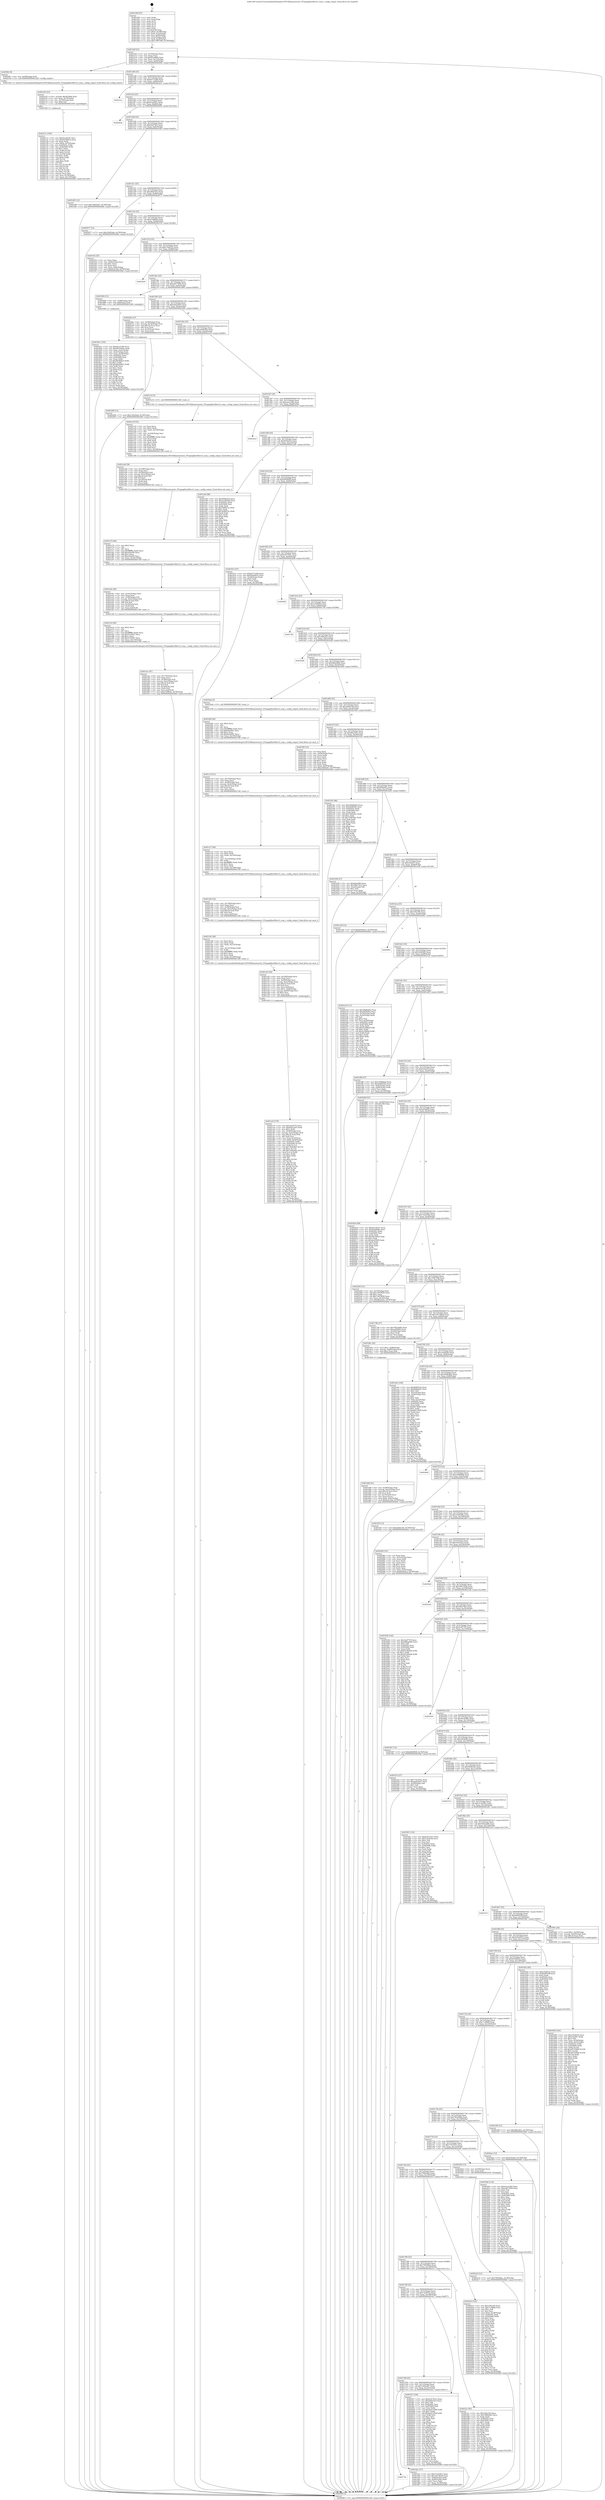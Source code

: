 digraph "0x401290" {
  label = "0x401290 (/mnt/c/Users/mathe/Desktop/tcc/POCII/binaries/extr_FFmpeglibavfiltervf_crop.c_config_output_Final-ollvm.out::main(0))"
  labelloc = "t"
  node[shape=record]

  Entry [label="",width=0.3,height=0.3,shape=circle,fillcolor=black,style=filled]
  "0x4012bf" [label="{
     0x4012bf [23]\l
     | [instrs]\l
     &nbsp;&nbsp;0x4012bf \<+3\>: mov -0x78(%rbp),%eax\l
     &nbsp;&nbsp;0x4012c2 \<+2\>: mov %eax,%ecx\l
     &nbsp;&nbsp;0x4012c4 \<+6\>: sub $0x81be69fa,%ecx\l
     &nbsp;&nbsp;0x4012ca \<+3\>: mov %eax,-0x7c(%rbp)\l
     &nbsp;&nbsp;0x4012cd \<+3\>: mov %ecx,-0x80(%rbp)\l
     &nbsp;&nbsp;0x4012d0 \<+6\>: je 00000000004020fc \<main+0xe6c\>\l
  }"]
  "0x4020fc" [label="{
     0x4020fc [9]\l
     | [instrs]\l
     &nbsp;&nbsp;0x4020fc \<+4\>: mov -0x58(%rbp),%rdi\l
     &nbsp;&nbsp;0x402100 \<+5\>: call 0000000000401240 \<config_output\>\l
     | [calls]\l
     &nbsp;&nbsp;0x401240 \{1\} (/mnt/c/Users/mathe/Desktop/tcc/POCII/binaries/extr_FFmpeglibavfiltervf_crop.c_config_output_Final-ollvm.out::config_output)\l
  }"]
  "0x4012d6" [label="{
     0x4012d6 [25]\l
     | [instrs]\l
     &nbsp;&nbsp;0x4012d6 \<+5\>: jmp 00000000004012db \<main+0x4b\>\l
     &nbsp;&nbsp;0x4012db \<+3\>: mov -0x7c(%rbp),%eax\l
     &nbsp;&nbsp;0x4012de \<+5\>: sub $0x8e77e2b9,%eax\l
     &nbsp;&nbsp;0x4012e3 \<+6\>: mov %eax,-0x84(%rbp)\l
     &nbsp;&nbsp;0x4012e9 \<+6\>: je 00000000004022cc \<main+0x103c\>\l
  }"]
  Exit [label="",width=0.3,height=0.3,shape=circle,fillcolor=black,style=filled,peripheries=2]
  "0x4022cc" [label="{
     0x4022cc\l
  }", style=dashed]
  "0x4012ef" [label="{
     0x4012ef [25]\l
     | [instrs]\l
     &nbsp;&nbsp;0x4012ef \<+5\>: jmp 00000000004012f4 \<main+0x64\>\l
     &nbsp;&nbsp;0x4012f4 \<+3\>: mov -0x7c(%rbp),%eax\l
     &nbsp;&nbsp;0x4012f7 \<+5\>: sub $0x91ea8101,%eax\l
     &nbsp;&nbsp;0x4012fc \<+6\>: mov %eax,-0x88(%rbp)\l
     &nbsp;&nbsp;0x401302 \<+6\>: je 000000000040265b \<main+0x13cb\>\l
  }"]
  "0x4022c0" [label="{
     0x4022c0 [12]\l
     | [instrs]\l
     &nbsp;&nbsp;0x4022c0 \<+7\>: movl $0x799598aa,-0x78(%rbp)\l
     &nbsp;&nbsp;0x4022c7 \<+5\>: jmp 00000000004026bf \<main+0x142f\>\l
  }"]
  "0x40265b" [label="{
     0x40265b\l
  }", style=dashed]
  "0x401308" [label="{
     0x401308 [25]\l
     | [instrs]\l
     &nbsp;&nbsp;0x401308 \<+5\>: jmp 000000000040130d \<main+0x7d\>\l
     &nbsp;&nbsp;0x40130d \<+3\>: mov -0x7c(%rbp),%eax\l
     &nbsp;&nbsp;0x401310 \<+5\>: sub $0x92fa76e5,%eax\l
     &nbsp;&nbsp;0x401315 \<+6\>: mov %eax,-0x8c(%rbp)\l
     &nbsp;&nbsp;0x40131b \<+6\>: je 0000000000401d95 \<main+0xb05\>\l
  }"]
  "0x402289" [label="{
     0x402289 [12]\l
     | [instrs]\l
     &nbsp;&nbsp;0x402289 \<+7\>: movl $0x130a30ad,-0x78(%rbp)\l
     &nbsp;&nbsp;0x402290 \<+5\>: jmp 00000000004026bf \<main+0x142f\>\l
  }"]
  "0x401d95" [label="{
     0x401d95 [12]\l
     | [instrs]\l
     &nbsp;&nbsp;0x401d95 \<+7\>: movl $0x7e603ad7,-0x78(%rbp)\l
     &nbsp;&nbsp;0x401d9c \<+5\>: jmp 00000000004026bf \<main+0x142f\>\l
  }"]
  "0x401321" [label="{
     0x401321 [25]\l
     | [instrs]\l
     &nbsp;&nbsp;0x401321 \<+5\>: jmp 0000000000401326 \<main+0x96\>\l
     &nbsp;&nbsp;0x401326 \<+3\>: mov -0x7c(%rbp),%eax\l
     &nbsp;&nbsp;0x401329 \<+5\>: sub $0xa0bb7dc5,%eax\l
     &nbsp;&nbsp;0x40132e \<+6\>: mov %eax,-0x90(%rbp)\l
     &nbsp;&nbsp;0x401334 \<+6\>: je 0000000000402077 \<main+0xde7\>\l
  }"]
  "0x40211c" [label="{
     0x40211c [100]\l
     | [instrs]\l
     &nbsp;&nbsp;0x40211c \<+5\>: mov $0x91ea8101,%esi\l
     &nbsp;&nbsp;0x402121 \<+5\>: mov $0x65248032,%ecx\l
     &nbsp;&nbsp;0x402126 \<+2\>: xor %edx,%edx\l
     &nbsp;&nbsp;0x402128 \<+7\>: movl $0x0,-0x74(%rbp)\l
     &nbsp;&nbsp;0x40212f \<+8\>: mov 0x40505c,%r8d\l
     &nbsp;&nbsp;0x402137 \<+8\>: mov 0x405060,%r9d\l
     &nbsp;&nbsp;0x40213f \<+3\>: sub $0x1,%edx\l
     &nbsp;&nbsp;0x402142 \<+3\>: mov %r8d,%r10d\l
     &nbsp;&nbsp;0x402145 \<+3\>: add %edx,%r10d\l
     &nbsp;&nbsp;0x402148 \<+4\>: imul %r10d,%r8d\l
     &nbsp;&nbsp;0x40214c \<+4\>: and $0x1,%r8d\l
     &nbsp;&nbsp;0x402150 \<+4\>: cmp $0x0,%r8d\l
     &nbsp;&nbsp;0x402154 \<+4\>: sete %r11b\l
     &nbsp;&nbsp;0x402158 \<+4\>: cmp $0xa,%r9d\l
     &nbsp;&nbsp;0x40215c \<+3\>: setl %bl\l
     &nbsp;&nbsp;0x40215f \<+3\>: mov %r11b,%r14b\l
     &nbsp;&nbsp;0x402162 \<+3\>: and %bl,%r14b\l
     &nbsp;&nbsp;0x402165 \<+3\>: xor %bl,%r11b\l
     &nbsp;&nbsp;0x402168 \<+3\>: or %r11b,%r14b\l
     &nbsp;&nbsp;0x40216b \<+4\>: test $0x1,%r14b\l
     &nbsp;&nbsp;0x40216f \<+3\>: cmovne %ecx,%esi\l
     &nbsp;&nbsp;0x402172 \<+3\>: mov %esi,-0x78(%rbp)\l
     &nbsp;&nbsp;0x402175 \<+6\>: mov %eax,-0x174(%rbp)\l
     &nbsp;&nbsp;0x40217b \<+5\>: jmp 00000000004026bf \<main+0x142f\>\l
  }"]
  "0x402077" [label="{
     0x402077 [12]\l
     | [instrs]\l
     &nbsp;&nbsp;0x402077 \<+7\>: movl $0x23405a6e,-0x78(%rbp)\l
     &nbsp;&nbsp;0x40207e \<+5\>: jmp 00000000004026bf \<main+0x142f\>\l
  }"]
  "0x40133a" [label="{
     0x40133a [25]\l
     | [instrs]\l
     &nbsp;&nbsp;0x40133a \<+5\>: jmp 000000000040133f \<main+0xaf\>\l
     &nbsp;&nbsp;0x40133f \<+3\>: mov -0x7c(%rbp),%eax\l
     &nbsp;&nbsp;0x401342 \<+5\>: sub $0xa7b68cfe,%eax\l
     &nbsp;&nbsp;0x401347 \<+6\>: mov %eax,-0x94(%rbp)\l
     &nbsp;&nbsp;0x40134d \<+6\>: je 0000000000401f1b \<main+0xc8b\>\l
  }"]
  "0x402105" [label="{
     0x402105 [23]\l
     | [instrs]\l
     &nbsp;&nbsp;0x402105 \<+10\>: movabs $0x4030b6,%rdi\l
     &nbsp;&nbsp;0x40210f \<+3\>: mov %eax,-0x70(%rbp)\l
     &nbsp;&nbsp;0x402112 \<+3\>: mov -0x70(%rbp),%esi\l
     &nbsp;&nbsp;0x402115 \<+2\>: mov $0x0,%al\l
     &nbsp;&nbsp;0x402117 \<+5\>: call 0000000000401040 \<printf@plt\>\l
     | [calls]\l
     &nbsp;&nbsp;0x401040 \{1\} (unknown)\l
  }"]
  "0x401f1b" [label="{
     0x401f1b [25]\l
     | [instrs]\l
     &nbsp;&nbsp;0x401f1b \<+2\>: xor %eax,%eax\l
     &nbsp;&nbsp;0x401f1d \<+3\>: mov -0x6c(%rbp),%ecx\l
     &nbsp;&nbsp;0x401f20 \<+3\>: sub $0x1,%eax\l
     &nbsp;&nbsp;0x401f23 \<+2\>: sub %eax,%ecx\l
     &nbsp;&nbsp;0x401f25 \<+3\>: mov %ecx,-0x6c(%rbp)\l
     &nbsp;&nbsp;0x401f28 \<+7\>: movl $0x6c4c1bb,-0x78(%rbp)\l
     &nbsp;&nbsp;0x401f2f \<+5\>: jmp 00000000004026bf \<main+0x142f\>\l
  }"]
  "0x401353" [label="{
     0x401353 [25]\l
     | [instrs]\l
     &nbsp;&nbsp;0x401353 \<+5\>: jmp 0000000000401358 \<main+0xc8\>\l
     &nbsp;&nbsp;0x401358 \<+3\>: mov -0x7c(%rbp),%eax\l
     &nbsp;&nbsp;0x40135b \<+5\>: sub $0xa7fa8532,%eax\l
     &nbsp;&nbsp;0x401360 \<+6\>: mov %eax,-0x98(%rbp)\l
     &nbsp;&nbsp;0x401366 \<+6\>: je 00000000004024e9 \<main+0x1259\>\l
  }"]
  "0x401eec" [label="{
     0x401eec [47]\l
     | [instrs]\l
     &nbsp;&nbsp;0x401eec \<+6\>: mov -0x170(%rbp),%ecx\l
     &nbsp;&nbsp;0x401ef2 \<+3\>: imul %eax,%ecx\l
     &nbsp;&nbsp;0x401ef5 \<+4\>: mov -0x58(%rbp),%r8\l
     &nbsp;&nbsp;0x401ef9 \<+4\>: movslq -0x5c(%rbp),%r9\l
     &nbsp;&nbsp;0x401efd \<+4\>: imul $0x18,%r9,%r9\l
     &nbsp;&nbsp;0x401f01 \<+3\>: add %r9,%r8\l
     &nbsp;&nbsp;0x401f04 \<+4\>: mov 0x10(%r8),%r8\l
     &nbsp;&nbsp;0x401f08 \<+3\>: mov (%r8),%r8\l
     &nbsp;&nbsp;0x401f0b \<+4\>: mov %ecx,0x8(%r8)\l
     &nbsp;&nbsp;0x401f0f \<+7\>: movl $0xa7b68cfe,-0x78(%rbp)\l
     &nbsp;&nbsp;0x401f16 \<+5\>: jmp 00000000004026bf \<main+0x142f\>\l
  }"]
  "0x4024e9" [label="{
     0x4024e9\l
  }", style=dashed]
  "0x40136c" [label="{
     0x40136c [25]\l
     | [instrs]\l
     &nbsp;&nbsp;0x40136c \<+5\>: jmp 0000000000401371 \<main+0xe1\>\l
     &nbsp;&nbsp;0x401371 \<+3\>: mov -0x7c(%rbp),%eax\l
     &nbsp;&nbsp;0x401374 \<+5\>: sub $0xaa877604,%eax\l
     &nbsp;&nbsp;0x401379 \<+6\>: mov %eax,-0x9c(%rbp)\l
     &nbsp;&nbsp;0x40137f \<+6\>: je 0000000000401894 \<main+0x604\>\l
  }"]
  "0x401ec4" [label="{
     0x401ec4 [40]\l
     | [instrs]\l
     &nbsp;&nbsp;0x401ec4 \<+5\>: mov $0x2,%ecx\l
     &nbsp;&nbsp;0x401ec9 \<+1\>: cltd\l
     &nbsp;&nbsp;0x401eca \<+2\>: idiv %ecx\l
     &nbsp;&nbsp;0x401ecc \<+6\>: imul $0xfffffffe,%edx,%ecx\l
     &nbsp;&nbsp;0x401ed2 \<+6\>: sub $0x3314927,%ecx\l
     &nbsp;&nbsp;0x401ed8 \<+3\>: add $0x1,%ecx\l
     &nbsp;&nbsp;0x401edb \<+6\>: add $0x3314927,%ecx\l
     &nbsp;&nbsp;0x401ee1 \<+6\>: mov %ecx,-0x170(%rbp)\l
     &nbsp;&nbsp;0x401ee7 \<+5\>: call 0000000000401160 \<next_i\>\l
     | [calls]\l
     &nbsp;&nbsp;0x401160 \{1\} (/mnt/c/Users/mathe/Desktop/tcc/POCII/binaries/extr_FFmpeglibavfiltervf_crop.c_config_output_Final-ollvm.out::next_i)\l
  }"]
  "0x401894" [label="{
     0x401894 [13]\l
     | [instrs]\l
     &nbsp;&nbsp;0x401894 \<+4\>: mov -0x48(%rbp),%rax\l
     &nbsp;&nbsp;0x401898 \<+4\>: mov 0x8(%rax),%rdi\l
     &nbsp;&nbsp;0x40189c \<+5\>: call 0000000000401060 \<atoi@plt\>\l
     | [calls]\l
     &nbsp;&nbsp;0x401060 \{1\} (unknown)\l
  }"]
  "0x401385" [label="{
     0x401385 [25]\l
     | [instrs]\l
     &nbsp;&nbsp;0x401385 \<+5\>: jmp 000000000040138a \<main+0xfa\>\l
     &nbsp;&nbsp;0x40138a \<+3\>: mov -0x7c(%rbp),%eax\l
     &nbsp;&nbsp;0x40138d \<+5\>: sub $0xabd2eb67,%eax\l
     &nbsp;&nbsp;0x401392 \<+6\>: mov %eax,-0xa0(%rbp)\l
     &nbsp;&nbsp;0x401398 \<+6\>: je 000000000040226e \<main+0xfde\>\l
  }"]
  "0x401e9c" [label="{
     0x401e9c [40]\l
     | [instrs]\l
     &nbsp;&nbsp;0x401e9c \<+6\>: mov -0x16c(%rbp),%ecx\l
     &nbsp;&nbsp;0x401ea2 \<+3\>: imul %eax,%ecx\l
     &nbsp;&nbsp;0x401ea5 \<+4\>: mov -0x58(%rbp),%r8\l
     &nbsp;&nbsp;0x401ea9 \<+4\>: movslq -0x5c(%rbp),%r9\l
     &nbsp;&nbsp;0x401ead \<+4\>: imul $0x18,%r9,%r9\l
     &nbsp;&nbsp;0x401eb1 \<+3\>: add %r9,%r8\l
     &nbsp;&nbsp;0x401eb4 \<+4\>: mov 0x10(%r8),%r8\l
     &nbsp;&nbsp;0x401eb8 \<+3\>: mov (%r8),%r8\l
     &nbsp;&nbsp;0x401ebb \<+4\>: mov %ecx,0x4(%r8)\l
     &nbsp;&nbsp;0x401ebf \<+5\>: call 0000000000401160 \<next_i\>\l
     | [calls]\l
     &nbsp;&nbsp;0x401160 \{1\} (/mnt/c/Users/mathe/Desktop/tcc/POCII/binaries/extr_FFmpeglibavfiltervf_crop.c_config_output_Final-ollvm.out::next_i)\l
  }"]
  "0x40226e" [label="{
     0x40226e [27]\l
     | [instrs]\l
     &nbsp;&nbsp;0x40226e \<+4\>: mov -0x58(%rbp),%rax\l
     &nbsp;&nbsp;0x402272 \<+4\>: movslq -0x74(%rbp),%rcx\l
     &nbsp;&nbsp;0x402276 \<+4\>: imul $0x18,%rcx,%rcx\l
     &nbsp;&nbsp;0x40227a \<+3\>: add %rcx,%rax\l
     &nbsp;&nbsp;0x40227d \<+4\>: mov 0x10(%rax),%rax\l
     &nbsp;&nbsp;0x402281 \<+3\>: mov %rax,%rdi\l
     &nbsp;&nbsp;0x402284 \<+5\>: call 0000000000401030 \<free@plt\>\l
     | [calls]\l
     &nbsp;&nbsp;0x401030 \{1\} (unknown)\l
  }"]
  "0x40139e" [label="{
     0x40139e [25]\l
     | [instrs]\l
     &nbsp;&nbsp;0x40139e \<+5\>: jmp 00000000004013a3 \<main+0x113\>\l
     &nbsp;&nbsp;0x4013a3 \<+3\>: mov -0x7c(%rbp),%eax\l
     &nbsp;&nbsp;0x4013a6 \<+5\>: sub $0xae8d43b2,%eax\l
     &nbsp;&nbsp;0x4013ab \<+6\>: mov %eax,-0xa4(%rbp)\l
     &nbsp;&nbsp;0x4013b1 \<+6\>: je 0000000000401e14 \<main+0xb84\>\l
  }"]
  "0x401e74" [label="{
     0x401e74 [40]\l
     | [instrs]\l
     &nbsp;&nbsp;0x401e74 \<+5\>: mov $0x2,%ecx\l
     &nbsp;&nbsp;0x401e79 \<+1\>: cltd\l
     &nbsp;&nbsp;0x401e7a \<+2\>: idiv %ecx\l
     &nbsp;&nbsp;0x401e7c \<+6\>: imul $0xfffffffe,%edx,%ecx\l
     &nbsp;&nbsp;0x401e82 \<+6\>: add $0xef2ed59,%ecx\l
     &nbsp;&nbsp;0x401e88 \<+3\>: add $0x1,%ecx\l
     &nbsp;&nbsp;0x401e8b \<+6\>: sub $0xef2ed59,%ecx\l
     &nbsp;&nbsp;0x401e91 \<+6\>: mov %ecx,-0x16c(%rbp)\l
     &nbsp;&nbsp;0x401e97 \<+5\>: call 0000000000401160 \<next_i\>\l
     | [calls]\l
     &nbsp;&nbsp;0x401160 \{1\} (/mnt/c/Users/mathe/Desktop/tcc/POCII/binaries/extr_FFmpeglibavfiltervf_crop.c_config_output_Final-ollvm.out::next_i)\l
  }"]
  "0x401e14" [label="{
     0x401e14 [5]\l
     | [instrs]\l
     &nbsp;&nbsp;0x401e14 \<+5\>: call 0000000000401160 \<next_i\>\l
     | [calls]\l
     &nbsp;&nbsp;0x401160 \{1\} (/mnt/c/Users/mathe/Desktop/tcc/POCII/binaries/extr_FFmpeglibavfiltervf_crop.c_config_output_Final-ollvm.out::next_i)\l
  }"]
  "0x4013b7" [label="{
     0x4013b7 [25]\l
     | [instrs]\l
     &nbsp;&nbsp;0x4013b7 \<+5\>: jmp 00000000004013bc \<main+0x12c\>\l
     &nbsp;&nbsp;0x4013bc \<+3\>: mov -0x7c(%rbp),%eax\l
     &nbsp;&nbsp;0x4013bf \<+5\>: sub $0xaeec2564,%eax\l
     &nbsp;&nbsp;0x4013c4 \<+6\>: mov %eax,-0xa8(%rbp)\l
     &nbsp;&nbsp;0x4013ca \<+6\>: je 00000000004024cd \<main+0x123d\>\l
  }"]
  "0x401e4d" [label="{
     0x401e4d [39]\l
     | [instrs]\l
     &nbsp;&nbsp;0x401e4d \<+6\>: mov -0x168(%rbp),%ecx\l
     &nbsp;&nbsp;0x401e53 \<+3\>: imul %eax,%ecx\l
     &nbsp;&nbsp;0x401e56 \<+4\>: mov -0x58(%rbp),%r8\l
     &nbsp;&nbsp;0x401e5a \<+4\>: movslq -0x5c(%rbp),%r9\l
     &nbsp;&nbsp;0x401e5e \<+4\>: imul $0x18,%r9,%r9\l
     &nbsp;&nbsp;0x401e62 \<+3\>: add %r9,%r8\l
     &nbsp;&nbsp;0x401e65 \<+4\>: mov 0x10(%r8),%r8\l
     &nbsp;&nbsp;0x401e69 \<+3\>: mov (%r8),%r8\l
     &nbsp;&nbsp;0x401e6c \<+3\>: mov %ecx,(%r8)\l
     &nbsp;&nbsp;0x401e6f \<+5\>: call 0000000000401160 \<next_i\>\l
     | [calls]\l
     &nbsp;&nbsp;0x401160 \{1\} (/mnt/c/Users/mathe/Desktop/tcc/POCII/binaries/extr_FFmpeglibavfiltervf_crop.c_config_output_Final-ollvm.out::next_i)\l
  }"]
  "0x4024cd" [label="{
     0x4024cd\l
  }", style=dashed]
  "0x4013d0" [label="{
     0x4013d0 [25]\l
     | [instrs]\l
     &nbsp;&nbsp;0x4013d0 \<+5\>: jmp 00000000004013d5 \<main+0x145\>\l
     &nbsp;&nbsp;0x4013d5 \<+3\>: mov -0x7c(%rbp),%eax\l
     &nbsp;&nbsp;0x4013d8 \<+5\>: sub $0xb054efce,%eax\l
     &nbsp;&nbsp;0x4013dd \<+6\>: mov %eax,-0xac(%rbp)\l
     &nbsp;&nbsp;0x4013e3 \<+6\>: je 0000000000401a44 \<main+0x7b4\>\l
  }"]
  "0x401e19" [label="{
     0x401e19 [52]\l
     | [instrs]\l
     &nbsp;&nbsp;0x401e19 \<+2\>: xor %ecx,%ecx\l
     &nbsp;&nbsp;0x401e1b \<+5\>: mov $0x2,%edx\l
     &nbsp;&nbsp;0x401e20 \<+6\>: mov %edx,-0x164(%rbp)\l
     &nbsp;&nbsp;0x401e26 \<+1\>: cltd\l
     &nbsp;&nbsp;0x401e27 \<+6\>: mov -0x164(%rbp),%esi\l
     &nbsp;&nbsp;0x401e2d \<+2\>: idiv %esi\l
     &nbsp;&nbsp;0x401e2f \<+6\>: imul $0xfffffffe,%edx,%edx\l
     &nbsp;&nbsp;0x401e35 \<+2\>: mov %ecx,%edi\l
     &nbsp;&nbsp;0x401e37 \<+2\>: sub %edx,%edi\l
     &nbsp;&nbsp;0x401e39 \<+2\>: mov %ecx,%edx\l
     &nbsp;&nbsp;0x401e3b \<+3\>: sub $0x1,%edx\l
     &nbsp;&nbsp;0x401e3e \<+2\>: add %edx,%edi\l
     &nbsp;&nbsp;0x401e40 \<+2\>: sub %edi,%ecx\l
     &nbsp;&nbsp;0x401e42 \<+6\>: mov %ecx,-0x168(%rbp)\l
     &nbsp;&nbsp;0x401e48 \<+5\>: call 0000000000401160 \<next_i\>\l
     | [calls]\l
     &nbsp;&nbsp;0x401160 \{1\} (/mnt/c/Users/mathe/Desktop/tcc/POCII/binaries/extr_FFmpeglibavfiltervf_crop.c_config_output_Final-ollvm.out::next_i)\l
  }"]
  "0x401a44" [label="{
     0x401a44 [88]\l
     | [instrs]\l
     &nbsp;&nbsp;0x401a44 \<+5\>: mov $0x49df22cb,%eax\l
     &nbsp;&nbsp;0x401a49 \<+5\>: mov $0x1ec842d0,%ecx\l
     &nbsp;&nbsp;0x401a4e \<+7\>: mov 0x40505c,%edx\l
     &nbsp;&nbsp;0x401a55 \<+7\>: mov 0x405060,%esi\l
     &nbsp;&nbsp;0x401a5c \<+2\>: mov %edx,%edi\l
     &nbsp;&nbsp;0x401a5e \<+6\>: sub $0x50d8d7ac,%edi\l
     &nbsp;&nbsp;0x401a64 \<+3\>: sub $0x1,%edi\l
     &nbsp;&nbsp;0x401a67 \<+6\>: add $0x50d8d7ac,%edi\l
     &nbsp;&nbsp;0x401a6d \<+3\>: imul %edi,%edx\l
     &nbsp;&nbsp;0x401a70 \<+3\>: and $0x1,%edx\l
     &nbsp;&nbsp;0x401a73 \<+3\>: cmp $0x0,%edx\l
     &nbsp;&nbsp;0x401a76 \<+4\>: sete %r8b\l
     &nbsp;&nbsp;0x401a7a \<+3\>: cmp $0xa,%esi\l
     &nbsp;&nbsp;0x401a7d \<+4\>: setl %r9b\l
     &nbsp;&nbsp;0x401a81 \<+3\>: mov %r8b,%r10b\l
     &nbsp;&nbsp;0x401a84 \<+3\>: and %r9b,%r10b\l
     &nbsp;&nbsp;0x401a87 \<+3\>: xor %r9b,%r8b\l
     &nbsp;&nbsp;0x401a8a \<+3\>: or %r8b,%r10b\l
     &nbsp;&nbsp;0x401a8d \<+4\>: test $0x1,%r10b\l
     &nbsp;&nbsp;0x401a91 \<+3\>: cmovne %ecx,%eax\l
     &nbsp;&nbsp;0x401a94 \<+3\>: mov %eax,-0x78(%rbp)\l
     &nbsp;&nbsp;0x401a97 \<+5\>: jmp 00000000004026bf \<main+0x142f\>\l
  }"]
  "0x4013e9" [label="{
     0x4013e9 [25]\l
     | [instrs]\l
     &nbsp;&nbsp;0x4013e9 \<+5\>: jmp 00000000004013ee \<main+0x15e\>\l
     &nbsp;&nbsp;0x4013ee \<+3\>: mov -0x7c(%rbp),%eax\l
     &nbsp;&nbsp;0x4013f1 \<+5\>: sub $0xb8b0609f,%eax\l
     &nbsp;&nbsp;0x4013f6 \<+6\>: mov %eax,-0xb0(%rbp)\l
     &nbsp;&nbsp;0x4013fc \<+6\>: je 0000000000401913 \<main+0x683\>\l
  }"]
  "0x401dd0" [label="{
     0x401dd0 [41]\l
     | [instrs]\l
     &nbsp;&nbsp;0x401dd0 \<+4\>: mov -0x58(%rbp),%rdi\l
     &nbsp;&nbsp;0x401dd4 \<+4\>: movslq -0x5c(%rbp),%rcx\l
     &nbsp;&nbsp;0x401dd8 \<+4\>: imul $0x18,%rcx,%rcx\l
     &nbsp;&nbsp;0x401ddc \<+3\>: add %rcx,%rdi\l
     &nbsp;&nbsp;0x401ddf \<+4\>: mov 0x10(%rdi),%rcx\l
     &nbsp;&nbsp;0x401de3 \<+3\>: mov %rax,(%rcx)\l
     &nbsp;&nbsp;0x401de6 \<+7\>: movl $0x0,-0x6c(%rbp)\l
     &nbsp;&nbsp;0x401ded \<+7\>: movl $0x6c4c1bb,-0x78(%rbp)\l
     &nbsp;&nbsp;0x401df4 \<+5\>: jmp 00000000004026bf \<main+0x142f\>\l
  }"]
  "0x401913" [label="{
     0x401913 [27]\l
     | [instrs]\l
     &nbsp;&nbsp;0x401913 \<+5\>: mov $0x8e77e2b9,%eax\l
     &nbsp;&nbsp;0x401918 \<+5\>: mov $0x629a9435,%ecx\l
     &nbsp;&nbsp;0x40191d \<+3\>: mov -0x30(%rbp),%edx\l
     &nbsp;&nbsp;0x401920 \<+3\>: cmp $0x0,%edx\l
     &nbsp;&nbsp;0x401923 \<+3\>: cmove %ecx,%eax\l
     &nbsp;&nbsp;0x401926 \<+3\>: mov %eax,-0x78(%rbp)\l
     &nbsp;&nbsp;0x401929 \<+5\>: jmp 00000000004026bf \<main+0x142f\>\l
  }"]
  "0x401402" [label="{
     0x401402 [25]\l
     | [instrs]\l
     &nbsp;&nbsp;0x401402 \<+5\>: jmp 0000000000401407 \<main+0x177\>\l
     &nbsp;&nbsp;0x401407 \<+3\>: mov -0x7c(%rbp),%eax\l
     &nbsp;&nbsp;0x40140a \<+5\>: sub $0xbc9735a1,%eax\l
     &nbsp;&nbsp;0x40140f \<+6\>: mov %eax,-0xb4(%rbp)\l
     &nbsp;&nbsp;0x401415 \<+6\>: je 000000000040264f \<main+0x13bf\>\l
  }"]
  "0x4017d1" [label="{
     0x4017d1\l
  }", style=dashed]
  "0x40264f" [label="{
     0x40264f\l
  }", style=dashed]
  "0x40141b" [label="{
     0x40141b [25]\l
     | [instrs]\l
     &nbsp;&nbsp;0x40141b \<+5\>: jmp 0000000000401420 \<main+0x190\>\l
     &nbsp;&nbsp;0x401420 \<+3\>: mov -0x7c(%rbp),%eax\l
     &nbsp;&nbsp;0x401423 \<+5\>: sub $0xce02fd03,%eax\l
     &nbsp;&nbsp;0x401428 \<+6\>: mov %eax,-0xb8(%rbp)\l
     &nbsp;&nbsp;0x40142e \<+6\>: je 00000000004017f6 \<main+0x566\>\l
  }"]
  "0x401da1" [label="{
     0x401da1 [27]\l
     | [instrs]\l
     &nbsp;&nbsp;0x401da1 \<+5\>: mov $0x51c425b1,%eax\l
     &nbsp;&nbsp;0x401da6 \<+5\>: mov $0x1927db28,%ecx\l
     &nbsp;&nbsp;0x401dab \<+3\>: mov -0x64(%rbp),%edx\l
     &nbsp;&nbsp;0x401dae \<+3\>: cmp -0x60(%rbp),%edx\l
     &nbsp;&nbsp;0x401db1 \<+3\>: cmovl %ecx,%eax\l
     &nbsp;&nbsp;0x401db4 \<+3\>: mov %eax,-0x78(%rbp)\l
     &nbsp;&nbsp;0x401db7 \<+5\>: jmp 00000000004026bf \<main+0x142f\>\l
  }"]
  "0x4017f6" [label="{
     0x4017f6\l
  }", style=dashed]
  "0x401434" [label="{
     0x401434 [25]\l
     | [instrs]\l
     &nbsp;&nbsp;0x401434 \<+5\>: jmp 0000000000401439 \<main+0x1a9\>\l
     &nbsp;&nbsp;0x401439 \<+3\>: mov -0x7c(%rbp),%eax\l
     &nbsp;&nbsp;0x40143c \<+5\>: sub $0xcf49cda1,%eax\l
     &nbsp;&nbsp;0x401441 \<+6\>: mov %eax,-0xbc(%rbp)\l
     &nbsp;&nbsp;0x401447 \<+6\>: je 00000000004022d8 \<main+0x1048\>\l
  }"]
  "0x4017b8" [label="{
     0x4017b8 [25]\l
     | [instrs]\l
     &nbsp;&nbsp;0x4017b8 \<+5\>: jmp 00000000004017bd \<main+0x52d\>\l
     &nbsp;&nbsp;0x4017bd \<+3\>: mov -0x7c(%rbp),%eax\l
     &nbsp;&nbsp;0x4017c0 \<+5\>: sub $0x7e603ad7,%eax\l
     &nbsp;&nbsp;0x4017c5 \<+6\>: mov %eax,-0x14c(%rbp)\l
     &nbsp;&nbsp;0x4017cb \<+6\>: je 0000000000401da1 \<main+0xb11\>\l
  }"]
  "0x4022d8" [label="{
     0x4022d8\l
  }", style=dashed]
  "0x40144d" [label="{
     0x40144d [25]\l
     | [instrs]\l
     &nbsp;&nbsp;0x40144d \<+5\>: jmp 0000000000401452 \<main+0x1c2\>\l
     &nbsp;&nbsp;0x401452 \<+3\>: mov -0x7c(%rbp),%eax\l
     &nbsp;&nbsp;0x401455 \<+5\>: sub $0xd86ad446,%eax\l
     &nbsp;&nbsp;0x40145a \<+6\>: mov %eax,-0xc0(%rbp)\l
     &nbsp;&nbsp;0x401460 \<+6\>: je 0000000000401beb \<main+0x95b\>\l
  }"]
  "0x401fe7" [label="{
     0x401fe7 [144]\l
     | [instrs]\l
     &nbsp;&nbsp;0x401fe7 \<+5\>: mov $0xbc9735a1,%eax\l
     &nbsp;&nbsp;0x401fec \<+5\>: mov $0xa0bb7dc5,%ecx\l
     &nbsp;&nbsp;0x401ff1 \<+2\>: mov $0x1,%dl\l
     &nbsp;&nbsp;0x401ff3 \<+7\>: mov 0x40505c,%esi\l
     &nbsp;&nbsp;0x401ffa \<+7\>: mov 0x405060,%edi\l
     &nbsp;&nbsp;0x402001 \<+3\>: mov %esi,%r8d\l
     &nbsp;&nbsp;0x402004 \<+7\>: sub $0xda413289,%r8d\l
     &nbsp;&nbsp;0x40200b \<+4\>: sub $0x1,%r8d\l
     &nbsp;&nbsp;0x40200f \<+7\>: add $0xda413289,%r8d\l
     &nbsp;&nbsp;0x402016 \<+4\>: imul %r8d,%esi\l
     &nbsp;&nbsp;0x40201a \<+3\>: and $0x1,%esi\l
     &nbsp;&nbsp;0x40201d \<+3\>: cmp $0x0,%esi\l
     &nbsp;&nbsp;0x402020 \<+4\>: sete %r9b\l
     &nbsp;&nbsp;0x402024 \<+3\>: cmp $0xa,%edi\l
     &nbsp;&nbsp;0x402027 \<+4\>: setl %r10b\l
     &nbsp;&nbsp;0x40202b \<+3\>: mov %r9b,%r11b\l
     &nbsp;&nbsp;0x40202e \<+4\>: xor $0xff,%r11b\l
     &nbsp;&nbsp;0x402032 \<+3\>: mov %r10b,%bl\l
     &nbsp;&nbsp;0x402035 \<+3\>: xor $0xff,%bl\l
     &nbsp;&nbsp;0x402038 \<+3\>: xor $0x1,%dl\l
     &nbsp;&nbsp;0x40203b \<+3\>: mov %r11b,%r14b\l
     &nbsp;&nbsp;0x40203e \<+4\>: and $0xff,%r14b\l
     &nbsp;&nbsp;0x402042 \<+3\>: and %dl,%r9b\l
     &nbsp;&nbsp;0x402045 \<+3\>: mov %bl,%r15b\l
     &nbsp;&nbsp;0x402048 \<+4\>: and $0xff,%r15b\l
     &nbsp;&nbsp;0x40204c \<+3\>: and %dl,%r10b\l
     &nbsp;&nbsp;0x40204f \<+3\>: or %r9b,%r14b\l
     &nbsp;&nbsp;0x402052 \<+3\>: or %r10b,%r15b\l
     &nbsp;&nbsp;0x402055 \<+3\>: xor %r15b,%r14b\l
     &nbsp;&nbsp;0x402058 \<+3\>: or %bl,%r11b\l
     &nbsp;&nbsp;0x40205b \<+4\>: xor $0xff,%r11b\l
     &nbsp;&nbsp;0x40205f \<+3\>: or $0x1,%dl\l
     &nbsp;&nbsp;0x402062 \<+3\>: and %dl,%r11b\l
     &nbsp;&nbsp;0x402065 \<+3\>: or %r11b,%r14b\l
     &nbsp;&nbsp;0x402068 \<+4\>: test $0x1,%r14b\l
     &nbsp;&nbsp;0x40206c \<+3\>: cmovne %ecx,%eax\l
     &nbsp;&nbsp;0x40206f \<+3\>: mov %eax,-0x78(%rbp)\l
     &nbsp;&nbsp;0x402072 \<+5\>: jmp 00000000004026bf \<main+0x142f\>\l
  }"]
  "0x401beb" [label="{
     0x401beb [5]\l
     | [instrs]\l
     &nbsp;&nbsp;0x401beb \<+5\>: call 0000000000401160 \<next_i\>\l
     | [calls]\l
     &nbsp;&nbsp;0x401160 \{1\} (/mnt/c/Users/mathe/Desktop/tcc/POCII/binaries/extr_FFmpeglibavfiltervf_crop.c_config_output_Final-ollvm.out::next_i)\l
  }"]
  "0x401466" [label="{
     0x401466 [25]\l
     | [instrs]\l
     &nbsp;&nbsp;0x401466 \<+5\>: jmp 000000000040146b \<main+0x1db\>\l
     &nbsp;&nbsp;0x40146b \<+3\>: mov -0x7c(%rbp),%eax\l
     &nbsp;&nbsp;0x40146e \<+5\>: sub $0xdefd216d,%eax\l
     &nbsp;&nbsp;0x401473 \<+6\>: mov %eax,-0xc4(%rbp)\l
     &nbsp;&nbsp;0x401479 \<+6\>: je 0000000000401f40 \<main+0xcb0\>\l
  }"]
  "0x40179f" [label="{
     0x40179f [25]\l
     | [instrs]\l
     &nbsp;&nbsp;0x40179f \<+5\>: jmp 00000000004017a4 \<main+0x514\>\l
     &nbsp;&nbsp;0x4017a4 \<+3\>: mov -0x7c(%rbp),%eax\l
     &nbsp;&nbsp;0x4017a7 \<+5\>: sub $0x7cb591fa,%eax\l
     &nbsp;&nbsp;0x4017ac \<+6\>: mov %eax,-0x148(%rbp)\l
     &nbsp;&nbsp;0x4017b2 \<+6\>: je 0000000000401fe7 \<main+0xd57\>\l
  }"]
  "0x401f40" [label="{
     0x401f40 [33]\l
     | [instrs]\l
     &nbsp;&nbsp;0x401f40 \<+2\>: xor %eax,%eax\l
     &nbsp;&nbsp;0x401f42 \<+3\>: mov -0x64(%rbp),%ecx\l
     &nbsp;&nbsp;0x401f45 \<+2\>: mov %eax,%edx\l
     &nbsp;&nbsp;0x401f47 \<+2\>: sub %ecx,%edx\l
     &nbsp;&nbsp;0x401f49 \<+2\>: mov %eax,%ecx\l
     &nbsp;&nbsp;0x401f4b \<+3\>: sub $0x1,%ecx\l
     &nbsp;&nbsp;0x401f4e \<+2\>: add %ecx,%edx\l
     &nbsp;&nbsp;0x401f50 \<+2\>: sub %edx,%eax\l
     &nbsp;&nbsp;0x401f52 \<+3\>: mov %eax,-0x64(%rbp)\l
     &nbsp;&nbsp;0x401f55 \<+7\>: movl $0x7e603ad7,-0x78(%rbp)\l
     &nbsp;&nbsp;0x401f5c \<+5\>: jmp 00000000004026bf \<main+0x142f\>\l
  }"]
  "0x40147f" [label="{
     0x40147f [25]\l
     | [instrs]\l
     &nbsp;&nbsp;0x40147f \<+5\>: jmp 0000000000401484 \<main+0x1f4\>\l
     &nbsp;&nbsp;0x401484 \<+3\>: mov -0x7c(%rbp),%eax\l
     &nbsp;&nbsp;0x401487 \<+5\>: sub $0xdfb22b2c,%eax\l
     &nbsp;&nbsp;0x40148c \<+6\>: mov %eax,-0xc8(%rbp)\l
     &nbsp;&nbsp;0x401492 \<+6\>: je 000000000040218c \<main+0xefc\>\l
  }"]
  "0x4023cc" [label="{
     0x4023cc [83]\l
     | [instrs]\l
     &nbsp;&nbsp;0x4023cc \<+5\>: mov $0x539e180,%eax\l
     &nbsp;&nbsp;0x4023d1 \<+5\>: mov $0x7886ebb5,%ecx\l
     &nbsp;&nbsp;0x4023d6 \<+2\>: xor %edx,%edx\l
     &nbsp;&nbsp;0x4023d8 \<+7\>: mov 0x40505c,%esi\l
     &nbsp;&nbsp;0x4023df \<+7\>: mov 0x405060,%edi\l
     &nbsp;&nbsp;0x4023e6 \<+3\>: sub $0x1,%edx\l
     &nbsp;&nbsp;0x4023e9 \<+3\>: mov %esi,%r8d\l
     &nbsp;&nbsp;0x4023ec \<+3\>: add %edx,%r8d\l
     &nbsp;&nbsp;0x4023ef \<+4\>: imul %r8d,%esi\l
     &nbsp;&nbsp;0x4023f3 \<+3\>: and $0x1,%esi\l
     &nbsp;&nbsp;0x4023f6 \<+3\>: cmp $0x0,%esi\l
     &nbsp;&nbsp;0x4023f9 \<+4\>: sete %r9b\l
     &nbsp;&nbsp;0x4023fd \<+3\>: cmp $0xa,%edi\l
     &nbsp;&nbsp;0x402400 \<+4\>: setl %r10b\l
     &nbsp;&nbsp;0x402404 \<+3\>: mov %r9b,%r11b\l
     &nbsp;&nbsp;0x402407 \<+3\>: and %r10b,%r11b\l
     &nbsp;&nbsp;0x40240a \<+3\>: xor %r10b,%r9b\l
     &nbsp;&nbsp;0x40240d \<+3\>: or %r9b,%r11b\l
     &nbsp;&nbsp;0x402410 \<+4\>: test $0x1,%r11b\l
     &nbsp;&nbsp;0x402414 \<+3\>: cmovne %ecx,%eax\l
     &nbsp;&nbsp;0x402417 \<+3\>: mov %eax,-0x78(%rbp)\l
     &nbsp;&nbsp;0x40241a \<+5\>: jmp 00000000004026bf \<main+0x142f\>\l
  }"]
  "0x40218c" [label="{
     0x40218c [88]\l
     | [instrs]\l
     &nbsp;&nbsp;0x40218c \<+5\>: mov $0x20b6b462,%eax\l
     &nbsp;&nbsp;0x402191 \<+5\>: mov $0x5b26282,%ecx\l
     &nbsp;&nbsp;0x402196 \<+7\>: mov 0x40505c,%edx\l
     &nbsp;&nbsp;0x40219d \<+7\>: mov 0x405060,%esi\l
     &nbsp;&nbsp;0x4021a4 \<+2\>: mov %edx,%edi\l
     &nbsp;&nbsp;0x4021a6 \<+6\>: add $0x758434ec,%edi\l
     &nbsp;&nbsp;0x4021ac \<+3\>: sub $0x1,%edi\l
     &nbsp;&nbsp;0x4021af \<+6\>: sub $0x758434ec,%edi\l
     &nbsp;&nbsp;0x4021b5 \<+3\>: imul %edi,%edx\l
     &nbsp;&nbsp;0x4021b8 \<+3\>: and $0x1,%edx\l
     &nbsp;&nbsp;0x4021bb \<+3\>: cmp $0x0,%edx\l
     &nbsp;&nbsp;0x4021be \<+4\>: sete %r8b\l
     &nbsp;&nbsp;0x4021c2 \<+3\>: cmp $0xa,%esi\l
     &nbsp;&nbsp;0x4021c5 \<+4\>: setl %r9b\l
     &nbsp;&nbsp;0x4021c9 \<+3\>: mov %r8b,%r10b\l
     &nbsp;&nbsp;0x4021cc \<+3\>: and %r9b,%r10b\l
     &nbsp;&nbsp;0x4021cf \<+3\>: xor %r9b,%r8b\l
     &nbsp;&nbsp;0x4021d2 \<+3\>: or %r8b,%r10b\l
     &nbsp;&nbsp;0x4021d5 \<+4\>: test $0x1,%r10b\l
     &nbsp;&nbsp;0x4021d9 \<+3\>: cmovne %ecx,%eax\l
     &nbsp;&nbsp;0x4021dc \<+3\>: mov %eax,-0x78(%rbp)\l
     &nbsp;&nbsp;0x4021df \<+5\>: jmp 00000000004026bf \<main+0x142f\>\l
  }"]
  "0x401498" [label="{
     0x401498 [25]\l
     | [instrs]\l
     &nbsp;&nbsp;0x401498 \<+5\>: jmp 000000000040149d \<main+0x20d\>\l
     &nbsp;&nbsp;0x40149d \<+3\>: mov -0x7c(%rbp),%eax\l
     &nbsp;&nbsp;0x4014a0 \<+5\>: sub $0xfb86a4d1,%eax\l
     &nbsp;&nbsp;0x4014a5 \<+6\>: mov %eax,-0xcc(%rbp)\l
     &nbsp;&nbsp;0x4014ab \<+6\>: je 0000000000401b40 \<main+0x8b0\>\l
  }"]
  "0x401786" [label="{
     0x401786 [25]\l
     | [instrs]\l
     &nbsp;&nbsp;0x401786 \<+5\>: jmp 000000000040178b \<main+0x4fb\>\l
     &nbsp;&nbsp;0x40178b \<+3\>: mov -0x7c(%rbp),%eax\l
     &nbsp;&nbsp;0x40178e \<+5\>: sub $0x799598aa,%eax\l
     &nbsp;&nbsp;0x401793 \<+6\>: mov %eax,-0x144(%rbp)\l
     &nbsp;&nbsp;0x401799 \<+6\>: je 00000000004023cc \<main+0x113c\>\l
  }"]
  "0x401b40" [label="{
     0x401b40 [27]\l
     | [instrs]\l
     &nbsp;&nbsp;0x401b40 \<+5\>: mov $0xdabad66,%eax\l
     &nbsp;&nbsp;0x401b45 \<+5\>: mov $0x386c74e2,%ecx\l
     &nbsp;&nbsp;0x401b4a \<+3\>: mov -0x2a(%rbp),%dl\l
     &nbsp;&nbsp;0x401b4d \<+3\>: test $0x1,%dl\l
     &nbsp;&nbsp;0x401b50 \<+3\>: cmovne %ecx,%eax\l
     &nbsp;&nbsp;0x401b53 \<+3\>: mov %eax,-0x78(%rbp)\l
     &nbsp;&nbsp;0x401b56 \<+5\>: jmp 00000000004026bf \<main+0x142f\>\l
  }"]
  "0x4014b1" [label="{
     0x4014b1 [25]\l
     | [instrs]\l
     &nbsp;&nbsp;0x4014b1 \<+5\>: jmp 00000000004014b6 \<main+0x226\>\l
     &nbsp;&nbsp;0x4014b6 \<+3\>: mov -0x7c(%rbp),%eax\l
     &nbsp;&nbsp;0x4014b9 \<+5\>: sub $0x25aefd7,%eax\l
     &nbsp;&nbsp;0x4014be \<+6\>: mov %eax,-0xd0(%rbp)\l
     &nbsp;&nbsp;0x4014c4 \<+6\>: je 0000000000401a38 \<main+0x7a8\>\l
  }"]
  "0x40241f" [label="{
     0x40241f [141]\l
     | [instrs]\l
     &nbsp;&nbsp;0x40241f \<+5\>: mov $0x539e180,%eax\l
     &nbsp;&nbsp;0x402424 \<+5\>: mov $0x71c9ffa8,%ecx\l
     &nbsp;&nbsp;0x402429 \<+2\>: mov $0x1,%dl\l
     &nbsp;&nbsp;0x40242b \<+2\>: xor %esi,%esi\l
     &nbsp;&nbsp;0x40242d \<+7\>: movl $0x0,-0x38(%rbp)\l
     &nbsp;&nbsp;0x402434 \<+7\>: mov 0x40505c,%edi\l
     &nbsp;&nbsp;0x40243b \<+8\>: mov 0x405060,%r8d\l
     &nbsp;&nbsp;0x402443 \<+3\>: sub $0x1,%esi\l
     &nbsp;&nbsp;0x402446 \<+3\>: mov %edi,%r9d\l
     &nbsp;&nbsp;0x402449 \<+3\>: add %esi,%r9d\l
     &nbsp;&nbsp;0x40244c \<+4\>: imul %r9d,%edi\l
     &nbsp;&nbsp;0x402450 \<+3\>: and $0x1,%edi\l
     &nbsp;&nbsp;0x402453 \<+3\>: cmp $0x0,%edi\l
     &nbsp;&nbsp;0x402456 \<+4\>: sete %r10b\l
     &nbsp;&nbsp;0x40245a \<+4\>: cmp $0xa,%r8d\l
     &nbsp;&nbsp;0x40245e \<+4\>: setl %r11b\l
     &nbsp;&nbsp;0x402462 \<+3\>: mov %r10b,%bl\l
     &nbsp;&nbsp;0x402465 \<+3\>: xor $0xff,%bl\l
     &nbsp;&nbsp;0x402468 \<+3\>: mov %r11b,%r14b\l
     &nbsp;&nbsp;0x40246b \<+4\>: xor $0xff,%r14b\l
     &nbsp;&nbsp;0x40246f \<+3\>: xor $0x0,%dl\l
     &nbsp;&nbsp;0x402472 \<+3\>: mov %bl,%r15b\l
     &nbsp;&nbsp;0x402475 \<+4\>: and $0x0,%r15b\l
     &nbsp;&nbsp;0x402479 \<+3\>: and %dl,%r10b\l
     &nbsp;&nbsp;0x40247c \<+3\>: mov %r14b,%r12b\l
     &nbsp;&nbsp;0x40247f \<+4\>: and $0x0,%r12b\l
     &nbsp;&nbsp;0x402483 \<+3\>: and %dl,%r11b\l
     &nbsp;&nbsp;0x402486 \<+3\>: or %r10b,%r15b\l
     &nbsp;&nbsp;0x402489 \<+3\>: or %r11b,%r12b\l
     &nbsp;&nbsp;0x40248c \<+3\>: xor %r12b,%r15b\l
     &nbsp;&nbsp;0x40248f \<+3\>: or %r14b,%bl\l
     &nbsp;&nbsp;0x402492 \<+3\>: xor $0xff,%bl\l
     &nbsp;&nbsp;0x402495 \<+3\>: or $0x0,%dl\l
     &nbsp;&nbsp;0x402498 \<+2\>: and %dl,%bl\l
     &nbsp;&nbsp;0x40249a \<+3\>: or %bl,%r15b\l
     &nbsp;&nbsp;0x40249d \<+4\>: test $0x1,%r15b\l
     &nbsp;&nbsp;0x4024a1 \<+3\>: cmovne %ecx,%eax\l
     &nbsp;&nbsp;0x4024a4 \<+3\>: mov %eax,-0x78(%rbp)\l
     &nbsp;&nbsp;0x4024a7 \<+5\>: jmp 00000000004026bf \<main+0x142f\>\l
  }"]
  "0x401a38" [label="{
     0x401a38 [12]\l
     | [instrs]\l
     &nbsp;&nbsp;0x401a38 \<+7\>: movl $0xb054efce,-0x78(%rbp)\l
     &nbsp;&nbsp;0x401a3f \<+5\>: jmp 00000000004026bf \<main+0x142f\>\l
  }"]
  "0x4014ca" [label="{
     0x4014ca [25]\l
     | [instrs]\l
     &nbsp;&nbsp;0x4014ca \<+5\>: jmp 00000000004014cf \<main+0x23f\>\l
     &nbsp;&nbsp;0x4014cf \<+3\>: mov -0x7c(%rbp),%eax\l
     &nbsp;&nbsp;0x4014d2 \<+5\>: sub $0x539e180,%eax\l
     &nbsp;&nbsp;0x4014d7 \<+6\>: mov %eax,-0xd4(%rbp)\l
     &nbsp;&nbsp;0x4014dd \<+6\>: je 00000000004026b1 \<main+0x1421\>\l
  }"]
  "0x40176d" [label="{
     0x40176d [25]\l
     | [instrs]\l
     &nbsp;&nbsp;0x40176d \<+5\>: jmp 0000000000401772 \<main+0x4e2\>\l
     &nbsp;&nbsp;0x401772 \<+3\>: mov -0x7c(%rbp),%eax\l
     &nbsp;&nbsp;0x401775 \<+5\>: sub $0x7886ebb5,%eax\l
     &nbsp;&nbsp;0x40177a \<+6\>: mov %eax,-0x140(%rbp)\l
     &nbsp;&nbsp;0x401780 \<+6\>: je 000000000040241f \<main+0x118f\>\l
  }"]
  "0x4026b1" [label="{
     0x4026b1\l
  }", style=dashed]
  "0x4014e3" [label="{
     0x4014e3 [25]\l
     | [instrs]\l
     &nbsp;&nbsp;0x4014e3 \<+5\>: jmp 00000000004014e8 \<main+0x258\>\l
     &nbsp;&nbsp;0x4014e8 \<+3\>: mov -0x7c(%rbp),%eax\l
     &nbsp;&nbsp;0x4014eb \<+5\>: sub $0x5b26282,%eax\l
     &nbsp;&nbsp;0x4014f0 \<+6\>: mov %eax,-0xd8(%rbp)\l
     &nbsp;&nbsp;0x4014f6 \<+6\>: je 00000000004021e4 \<main+0xf54\>\l
  }"]
  "0x4022b4" [label="{
     0x4022b4 [12]\l
     | [instrs]\l
     &nbsp;&nbsp;0x4022b4 \<+4\>: mov -0x58(%rbp),%rax\l
     &nbsp;&nbsp;0x4022b8 \<+3\>: mov %rax,%rdi\l
     &nbsp;&nbsp;0x4022bb \<+5\>: call 0000000000401030 \<free@plt\>\l
     | [calls]\l
     &nbsp;&nbsp;0x401030 \{1\} (unknown)\l
  }"]
  "0x4021e4" [label="{
     0x4021e4 [111]\l
     | [instrs]\l
     &nbsp;&nbsp;0x4021e4 \<+5\>: mov $0x20b6b462,%eax\l
     &nbsp;&nbsp;0x4021e9 \<+5\>: mov $0x44f3b0b2,%ecx\l
     &nbsp;&nbsp;0x4021ee \<+3\>: mov -0x74(%rbp),%edx\l
     &nbsp;&nbsp;0x4021f1 \<+3\>: cmp -0x50(%rbp),%edx\l
     &nbsp;&nbsp;0x4021f4 \<+4\>: setl %sil\l
     &nbsp;&nbsp;0x4021f8 \<+4\>: and $0x1,%sil\l
     &nbsp;&nbsp;0x4021fc \<+4\>: mov %sil,-0x29(%rbp)\l
     &nbsp;&nbsp;0x402200 \<+7\>: mov 0x40505c,%edx\l
     &nbsp;&nbsp;0x402207 \<+7\>: mov 0x405060,%edi\l
     &nbsp;&nbsp;0x40220e \<+3\>: mov %edx,%r8d\l
     &nbsp;&nbsp;0x402211 \<+7\>: add $0xd12f66af,%r8d\l
     &nbsp;&nbsp;0x402218 \<+4\>: sub $0x1,%r8d\l
     &nbsp;&nbsp;0x40221c \<+7\>: sub $0xd12f66af,%r8d\l
     &nbsp;&nbsp;0x402223 \<+4\>: imul %r8d,%edx\l
     &nbsp;&nbsp;0x402227 \<+3\>: and $0x1,%edx\l
     &nbsp;&nbsp;0x40222a \<+3\>: cmp $0x0,%edx\l
     &nbsp;&nbsp;0x40222d \<+4\>: sete %sil\l
     &nbsp;&nbsp;0x402231 \<+3\>: cmp $0xa,%edi\l
     &nbsp;&nbsp;0x402234 \<+4\>: setl %r9b\l
     &nbsp;&nbsp;0x402238 \<+3\>: mov %sil,%r10b\l
     &nbsp;&nbsp;0x40223b \<+3\>: and %r9b,%r10b\l
     &nbsp;&nbsp;0x40223e \<+3\>: xor %r9b,%sil\l
     &nbsp;&nbsp;0x402241 \<+3\>: or %sil,%r10b\l
     &nbsp;&nbsp;0x402244 \<+4\>: test $0x1,%r10b\l
     &nbsp;&nbsp;0x402248 \<+3\>: cmovne %ecx,%eax\l
     &nbsp;&nbsp;0x40224b \<+3\>: mov %eax,-0x78(%rbp)\l
     &nbsp;&nbsp;0x40224e \<+5\>: jmp 00000000004026bf \<main+0x142f\>\l
  }"]
  "0x4014fc" [label="{
     0x4014fc [25]\l
     | [instrs]\l
     &nbsp;&nbsp;0x4014fc \<+5\>: jmp 0000000000401501 \<main+0x271\>\l
     &nbsp;&nbsp;0x401501 \<+3\>: mov -0x7c(%rbp),%eax\l
     &nbsp;&nbsp;0x401504 \<+5\>: sub $0x6c4c1bb,%eax\l
     &nbsp;&nbsp;0x401509 \<+6\>: mov %eax,-0xdc(%rbp)\l
     &nbsp;&nbsp;0x40150f \<+6\>: je 0000000000401df9 \<main+0xb69\>\l
  }"]
  "0x401ce5" [label="{
     0x401ce5 [176]\l
     | [instrs]\l
     &nbsp;&nbsp;0x401ce5 \<+5\>: mov $0x3e2f77f3,%ecx\l
     &nbsp;&nbsp;0x401cea \<+5\>: mov $0x92fa76e5,%edx\l
     &nbsp;&nbsp;0x401cef \<+3\>: mov $0x1,%r9b\l
     &nbsp;&nbsp;0x401cf2 \<+4\>: mov -0x58(%rbp),%rsi\l
     &nbsp;&nbsp;0x401cf6 \<+4\>: movslq -0x5c(%rbp),%rdi\l
     &nbsp;&nbsp;0x401cfa \<+4\>: imul $0x18,%rdi,%rdi\l
     &nbsp;&nbsp;0x401cfe \<+3\>: add %rdi,%rsi\l
     &nbsp;&nbsp;0x401d01 \<+4\>: mov %rax,0x10(%rsi)\l
     &nbsp;&nbsp;0x401d05 \<+7\>: movl $0x0,-0x64(%rbp)\l
     &nbsp;&nbsp;0x401d0c \<+8\>: mov 0x40505c,%r8d\l
     &nbsp;&nbsp;0x401d14 \<+8\>: mov 0x405060,%r10d\l
     &nbsp;&nbsp;0x401d1c \<+3\>: mov %r8d,%r11d\l
     &nbsp;&nbsp;0x401d1f \<+7\>: sub $0x7364c8b2,%r11d\l
     &nbsp;&nbsp;0x401d26 \<+4\>: sub $0x1,%r11d\l
     &nbsp;&nbsp;0x401d2a \<+7\>: add $0x7364c8b2,%r11d\l
     &nbsp;&nbsp;0x401d31 \<+4\>: imul %r11d,%r8d\l
     &nbsp;&nbsp;0x401d35 \<+4\>: and $0x1,%r8d\l
     &nbsp;&nbsp;0x401d39 \<+4\>: cmp $0x0,%r8d\l
     &nbsp;&nbsp;0x401d3d \<+3\>: sete %bl\l
     &nbsp;&nbsp;0x401d40 \<+4\>: cmp $0xa,%r10d\l
     &nbsp;&nbsp;0x401d44 \<+4\>: setl %r14b\l
     &nbsp;&nbsp;0x401d48 \<+3\>: mov %bl,%r15b\l
     &nbsp;&nbsp;0x401d4b \<+4\>: xor $0xff,%r15b\l
     &nbsp;&nbsp;0x401d4f \<+3\>: mov %r14b,%r12b\l
     &nbsp;&nbsp;0x401d52 \<+4\>: xor $0xff,%r12b\l
     &nbsp;&nbsp;0x401d56 \<+4\>: xor $0x1,%r9b\l
     &nbsp;&nbsp;0x401d5a \<+3\>: mov %r15b,%r13b\l
     &nbsp;&nbsp;0x401d5d \<+4\>: and $0xff,%r13b\l
     &nbsp;&nbsp;0x401d61 \<+3\>: and %r9b,%bl\l
     &nbsp;&nbsp;0x401d64 \<+3\>: mov %r12b,%al\l
     &nbsp;&nbsp;0x401d67 \<+2\>: and $0xff,%al\l
     &nbsp;&nbsp;0x401d69 \<+3\>: and %r9b,%r14b\l
     &nbsp;&nbsp;0x401d6c \<+3\>: or %bl,%r13b\l
     &nbsp;&nbsp;0x401d6f \<+3\>: or %r14b,%al\l
     &nbsp;&nbsp;0x401d72 \<+3\>: xor %al,%r13b\l
     &nbsp;&nbsp;0x401d75 \<+3\>: or %r12b,%r15b\l
     &nbsp;&nbsp;0x401d78 \<+4\>: xor $0xff,%r15b\l
     &nbsp;&nbsp;0x401d7c \<+4\>: or $0x1,%r9b\l
     &nbsp;&nbsp;0x401d80 \<+3\>: and %r9b,%r15b\l
     &nbsp;&nbsp;0x401d83 \<+3\>: or %r15b,%r13b\l
     &nbsp;&nbsp;0x401d86 \<+4\>: test $0x1,%r13b\l
     &nbsp;&nbsp;0x401d8a \<+3\>: cmovne %edx,%ecx\l
     &nbsp;&nbsp;0x401d8d \<+3\>: mov %ecx,-0x78(%rbp)\l
     &nbsp;&nbsp;0x401d90 \<+5\>: jmp 00000000004026bf \<main+0x142f\>\l
  }"]
  "0x401df9" [label="{
     0x401df9 [27]\l
     | [instrs]\l
     &nbsp;&nbsp;0x401df9 \<+5\>: mov $0x22898da6,%eax\l
     &nbsp;&nbsp;0x401dfe \<+5\>: mov $0xae8d43b2,%ecx\l
     &nbsp;&nbsp;0x401e03 \<+3\>: mov -0x6c(%rbp),%edx\l
     &nbsp;&nbsp;0x401e06 \<+3\>: cmp -0x68(%rbp),%edx\l
     &nbsp;&nbsp;0x401e09 \<+3\>: cmovl %ecx,%eax\l
     &nbsp;&nbsp;0x401e0c \<+3\>: mov %eax,-0x78(%rbp)\l
     &nbsp;&nbsp;0x401e0f \<+5\>: jmp 00000000004026bf \<main+0x142f\>\l
  }"]
  "0x401515" [label="{
     0x401515 [25]\l
     | [instrs]\l
     &nbsp;&nbsp;0x401515 \<+5\>: jmp 000000000040151a \<main+0x28a\>\l
     &nbsp;&nbsp;0x40151a \<+3\>: mov -0x7c(%rbp),%eax\l
     &nbsp;&nbsp;0x40151d \<+5\>: sub $0x916ed1f,%eax\l
     &nbsp;&nbsp;0x401522 \<+6\>: mov %eax,-0xe0(%rbp)\l
     &nbsp;&nbsp;0x401528 \<+6\>: je 00000000004024b8 \<main+0x1228\>\l
  }"]
  "0x401cb3" [label="{
     0x401cb3 [50]\l
     | [instrs]\l
     &nbsp;&nbsp;0x401cb3 \<+6\>: mov -0x160(%rbp),%ecx\l
     &nbsp;&nbsp;0x401cb9 \<+3\>: imul %eax,%ecx\l
     &nbsp;&nbsp;0x401cbc \<+4\>: mov -0x58(%rbp),%rsi\l
     &nbsp;&nbsp;0x401cc0 \<+4\>: movslq -0x5c(%rbp),%rdi\l
     &nbsp;&nbsp;0x401cc4 \<+4\>: imul $0x18,%rdi,%rdi\l
     &nbsp;&nbsp;0x401cc8 \<+3\>: add %rdi,%rsi\l
     &nbsp;&nbsp;0x401ccb \<+3\>: mov %ecx,0x8(%rsi)\l
     &nbsp;&nbsp;0x401cce \<+7\>: movl $0x1,-0x60(%rbp)\l
     &nbsp;&nbsp;0x401cd5 \<+4\>: movslq -0x60(%rbp),%rsi\l
     &nbsp;&nbsp;0x401cd9 \<+4\>: shl $0x3,%rsi\l
     &nbsp;&nbsp;0x401cdd \<+3\>: mov %rsi,%rdi\l
     &nbsp;&nbsp;0x401ce0 \<+5\>: call 0000000000401050 \<malloc@plt\>\l
     | [calls]\l
     &nbsp;&nbsp;0x401050 \{1\} (unknown)\l
  }"]
  "0x4024b8" [label="{
     0x4024b8 [21]\l
     | [instrs]\l
     &nbsp;&nbsp;0x4024b8 \<+3\>: mov -0x38(%rbp),%eax\l
     &nbsp;&nbsp;0x4024bb \<+7\>: add $0x168,%rsp\l
     &nbsp;&nbsp;0x4024c2 \<+1\>: pop %rbx\l
     &nbsp;&nbsp;0x4024c3 \<+2\>: pop %r12\l
     &nbsp;&nbsp;0x4024c5 \<+2\>: pop %r13\l
     &nbsp;&nbsp;0x4024c7 \<+2\>: pop %r14\l
     &nbsp;&nbsp;0x4024c9 \<+2\>: pop %r15\l
     &nbsp;&nbsp;0x4024cb \<+1\>: pop %rbp\l
     &nbsp;&nbsp;0x4024cc \<+1\>: ret\l
  }"]
  "0x40152e" [label="{
     0x40152e [25]\l
     | [instrs]\l
     &nbsp;&nbsp;0x40152e \<+5\>: jmp 0000000000401533 \<main+0x2a3\>\l
     &nbsp;&nbsp;0x401533 \<+3\>: mov -0x7c(%rbp),%eax\l
     &nbsp;&nbsp;0x401536 \<+5\>: sub $0xdabad66,%eax\l
     &nbsp;&nbsp;0x40153b \<+6\>: mov %eax,-0xe4(%rbp)\l
     &nbsp;&nbsp;0x401541 \<+6\>: je 00000000004020a4 \<main+0xe14\>\l
  }"]
  "0x401c85" [label="{
     0x401c85 [46]\l
     | [instrs]\l
     &nbsp;&nbsp;0x401c85 \<+2\>: xor %ecx,%ecx\l
     &nbsp;&nbsp;0x401c87 \<+5\>: mov $0x2,%edx\l
     &nbsp;&nbsp;0x401c8c \<+6\>: mov %edx,-0x15c(%rbp)\l
     &nbsp;&nbsp;0x401c92 \<+1\>: cltd\l
     &nbsp;&nbsp;0x401c93 \<+7\>: mov -0x15c(%rbp),%r8d\l
     &nbsp;&nbsp;0x401c9a \<+3\>: idiv %r8d\l
     &nbsp;&nbsp;0x401c9d \<+6\>: imul $0xfffffffe,%edx,%edx\l
     &nbsp;&nbsp;0x401ca3 \<+3\>: sub $0x1,%ecx\l
     &nbsp;&nbsp;0x401ca6 \<+2\>: sub %ecx,%edx\l
     &nbsp;&nbsp;0x401ca8 \<+6\>: mov %edx,-0x160(%rbp)\l
     &nbsp;&nbsp;0x401cae \<+5\>: call 0000000000401160 \<next_i\>\l
     | [calls]\l
     &nbsp;&nbsp;0x401160 \{1\} (/mnt/c/Users/mathe/Desktop/tcc/POCII/binaries/extr_FFmpeglibavfiltervf_crop.c_config_output_Final-ollvm.out::next_i)\l
  }"]
  "0x4020a4" [label="{
     0x4020a4 [88]\l
     | [instrs]\l
     &nbsp;&nbsp;0x4020a4 \<+5\>: mov $0x91ea8101,%eax\l
     &nbsp;&nbsp;0x4020a9 \<+5\>: mov $0x81be69fa,%ecx\l
     &nbsp;&nbsp;0x4020ae \<+7\>: mov 0x40505c,%edx\l
     &nbsp;&nbsp;0x4020b5 \<+7\>: mov 0x405060,%esi\l
     &nbsp;&nbsp;0x4020bc \<+2\>: mov %edx,%edi\l
     &nbsp;&nbsp;0x4020be \<+6\>: add $0xa8c20650,%edi\l
     &nbsp;&nbsp;0x4020c4 \<+3\>: sub $0x1,%edi\l
     &nbsp;&nbsp;0x4020c7 \<+6\>: sub $0xa8c20650,%edi\l
     &nbsp;&nbsp;0x4020cd \<+3\>: imul %edi,%edx\l
     &nbsp;&nbsp;0x4020d0 \<+3\>: and $0x1,%edx\l
     &nbsp;&nbsp;0x4020d3 \<+3\>: cmp $0x0,%edx\l
     &nbsp;&nbsp;0x4020d6 \<+4\>: sete %r8b\l
     &nbsp;&nbsp;0x4020da \<+3\>: cmp $0xa,%esi\l
     &nbsp;&nbsp;0x4020dd \<+4\>: setl %r9b\l
     &nbsp;&nbsp;0x4020e1 \<+3\>: mov %r8b,%r10b\l
     &nbsp;&nbsp;0x4020e4 \<+3\>: and %r9b,%r10b\l
     &nbsp;&nbsp;0x4020e7 \<+3\>: xor %r9b,%r8b\l
     &nbsp;&nbsp;0x4020ea \<+3\>: or %r8b,%r10b\l
     &nbsp;&nbsp;0x4020ed \<+4\>: test $0x1,%r10b\l
     &nbsp;&nbsp;0x4020f1 \<+3\>: cmovne %ecx,%eax\l
     &nbsp;&nbsp;0x4020f4 \<+3\>: mov %eax,-0x78(%rbp)\l
     &nbsp;&nbsp;0x4020f7 \<+5\>: jmp 00000000004026bf \<main+0x142f\>\l
  }"]
  "0x401547" [label="{
     0x401547 [25]\l
     | [instrs]\l
     &nbsp;&nbsp;0x401547 \<+5\>: jmp 000000000040154c \<main+0x2bc\>\l
     &nbsp;&nbsp;0x40154c \<+3\>: mov -0x7c(%rbp),%eax\l
     &nbsp;&nbsp;0x40154f \<+5\>: sub $0x130a30ad,%eax\l
     &nbsp;&nbsp;0x401554 \<+6\>: mov %eax,-0xe8(%rbp)\l
     &nbsp;&nbsp;0x40155a \<+6\>: je 0000000000402295 \<main+0x1005\>\l
  }"]
  "0x401c65" [label="{
     0x401c65 [32]\l
     | [instrs]\l
     &nbsp;&nbsp;0x401c65 \<+6\>: mov -0x158(%rbp),%ecx\l
     &nbsp;&nbsp;0x401c6b \<+3\>: imul %eax,%ecx\l
     &nbsp;&nbsp;0x401c6e \<+4\>: mov -0x58(%rbp),%rsi\l
     &nbsp;&nbsp;0x401c72 \<+4\>: movslq -0x5c(%rbp),%rdi\l
     &nbsp;&nbsp;0x401c76 \<+4\>: imul $0x18,%rdi,%rdi\l
     &nbsp;&nbsp;0x401c7a \<+3\>: add %rdi,%rsi\l
     &nbsp;&nbsp;0x401c7d \<+3\>: mov %ecx,0x4(%rsi)\l
     &nbsp;&nbsp;0x401c80 \<+5\>: call 0000000000401160 \<next_i\>\l
     | [calls]\l
     &nbsp;&nbsp;0x401160 \{1\} (/mnt/c/Users/mathe/Desktop/tcc/POCII/binaries/extr_FFmpeglibavfiltervf_crop.c_config_output_Final-ollvm.out::next_i)\l
  }"]
  "0x402295" [label="{
     0x402295 [31]\l
     | [instrs]\l
     &nbsp;&nbsp;0x402295 \<+3\>: mov -0x74(%rbp),%eax\l
     &nbsp;&nbsp;0x402298 \<+5\>: add $0x7e953638,%eax\l
     &nbsp;&nbsp;0x40229d \<+3\>: add $0x1,%eax\l
     &nbsp;&nbsp;0x4022a0 \<+5\>: sub $0x7e953638,%eax\l
     &nbsp;&nbsp;0x4022a5 \<+3\>: mov %eax,-0x74(%rbp)\l
     &nbsp;&nbsp;0x4022a8 \<+7\>: movl $0xdfb22b2c,-0x78(%rbp)\l
     &nbsp;&nbsp;0x4022af \<+5\>: jmp 00000000004026bf \<main+0x142f\>\l
  }"]
  "0x401560" [label="{
     0x401560 [25]\l
     | [instrs]\l
     &nbsp;&nbsp;0x401560 \<+5\>: jmp 0000000000401565 \<main+0x2d5\>\l
     &nbsp;&nbsp;0x401565 \<+3\>: mov -0x7c(%rbp),%eax\l
     &nbsp;&nbsp;0x401568 \<+5\>: sub $0x15987e98,%eax\l
     &nbsp;&nbsp;0x40156d \<+6\>: mov %eax,-0xec(%rbp)\l
     &nbsp;&nbsp;0x401573 \<+6\>: je 00000000004017db \<main+0x54b\>\l
  }"]
  "0x401c37" [label="{
     0x401c37 [46]\l
     | [instrs]\l
     &nbsp;&nbsp;0x401c37 \<+2\>: xor %ecx,%ecx\l
     &nbsp;&nbsp;0x401c39 \<+5\>: mov $0x2,%edx\l
     &nbsp;&nbsp;0x401c3e \<+6\>: mov %edx,-0x154(%rbp)\l
     &nbsp;&nbsp;0x401c44 \<+1\>: cltd\l
     &nbsp;&nbsp;0x401c45 \<+7\>: mov -0x154(%rbp),%r8d\l
     &nbsp;&nbsp;0x401c4c \<+3\>: idiv %r8d\l
     &nbsp;&nbsp;0x401c4f \<+6\>: imul $0xfffffffe,%edx,%edx\l
     &nbsp;&nbsp;0x401c55 \<+3\>: sub $0x1,%ecx\l
     &nbsp;&nbsp;0x401c58 \<+2\>: sub %ecx,%edx\l
     &nbsp;&nbsp;0x401c5a \<+6\>: mov %edx,-0x158(%rbp)\l
     &nbsp;&nbsp;0x401c60 \<+5\>: call 0000000000401160 \<next_i\>\l
     | [calls]\l
     &nbsp;&nbsp;0x401160 \{1\} (/mnt/c/Users/mathe/Desktop/tcc/POCII/binaries/extr_FFmpeglibavfiltervf_crop.c_config_output_Final-ollvm.out::next_i)\l
  }"]
  "0x4017db" [label="{
     0x4017db [27]\l
     | [instrs]\l
     &nbsp;&nbsp;0x4017db \<+5\>: mov $0x76b24d84,%eax\l
     &nbsp;&nbsp;0x4017e0 \<+5\>: mov $0xce02fd03,%ecx\l
     &nbsp;&nbsp;0x4017e5 \<+3\>: mov -0x34(%rbp),%edx\l
     &nbsp;&nbsp;0x4017e8 \<+3\>: cmp $0x2,%edx\l
     &nbsp;&nbsp;0x4017eb \<+3\>: cmovne %ecx,%eax\l
     &nbsp;&nbsp;0x4017ee \<+3\>: mov %eax,-0x78(%rbp)\l
     &nbsp;&nbsp;0x4017f1 \<+5\>: jmp 00000000004026bf \<main+0x142f\>\l
  }"]
  "0x401579" [label="{
     0x401579 [25]\l
     | [instrs]\l
     &nbsp;&nbsp;0x401579 \<+5\>: jmp 000000000040157e \<main+0x2ee\>\l
     &nbsp;&nbsp;0x40157e \<+3\>: mov -0x7c(%rbp),%eax\l
     &nbsp;&nbsp;0x401581 \<+5\>: sub $0x1927db28,%eax\l
     &nbsp;&nbsp;0x401586 \<+6\>: mov %eax,-0xf0(%rbp)\l
     &nbsp;&nbsp;0x40158c \<+6\>: je 0000000000401dbc \<main+0xb2c\>\l
  }"]
  "0x4026bf" [label="{
     0x4026bf [5]\l
     | [instrs]\l
     &nbsp;&nbsp;0x4026bf \<+5\>: jmp 00000000004012bf \<main+0x2f\>\l
  }"]
  "0x401290" [label="{
     0x401290 [47]\l
     | [instrs]\l
     &nbsp;&nbsp;0x401290 \<+1\>: push %rbp\l
     &nbsp;&nbsp;0x401291 \<+3\>: mov %rsp,%rbp\l
     &nbsp;&nbsp;0x401294 \<+2\>: push %r15\l
     &nbsp;&nbsp;0x401296 \<+2\>: push %r14\l
     &nbsp;&nbsp;0x401298 \<+2\>: push %r13\l
     &nbsp;&nbsp;0x40129a \<+2\>: push %r12\l
     &nbsp;&nbsp;0x40129c \<+1\>: push %rbx\l
     &nbsp;&nbsp;0x40129d \<+7\>: sub $0x168,%rsp\l
     &nbsp;&nbsp;0x4012a4 \<+7\>: movl $0x0,-0x38(%rbp)\l
     &nbsp;&nbsp;0x4012ab \<+3\>: mov %edi,-0x3c(%rbp)\l
     &nbsp;&nbsp;0x4012ae \<+4\>: mov %rsi,-0x48(%rbp)\l
     &nbsp;&nbsp;0x4012b2 \<+3\>: mov -0x3c(%rbp),%edi\l
     &nbsp;&nbsp;0x4012b5 \<+3\>: mov %edi,-0x34(%rbp)\l
     &nbsp;&nbsp;0x4012b8 \<+7\>: movl $0x15987e98,-0x78(%rbp)\l
  }"]
  "0x401c18" [label="{
     0x401c18 [31]\l
     | [instrs]\l
     &nbsp;&nbsp;0x401c18 \<+6\>: mov -0x150(%rbp),%ecx\l
     &nbsp;&nbsp;0x401c1e \<+3\>: imul %eax,%ecx\l
     &nbsp;&nbsp;0x401c21 \<+4\>: mov -0x58(%rbp),%rsi\l
     &nbsp;&nbsp;0x401c25 \<+4\>: movslq -0x5c(%rbp),%rdi\l
     &nbsp;&nbsp;0x401c29 \<+4\>: imul $0x18,%rdi,%rdi\l
     &nbsp;&nbsp;0x401c2d \<+3\>: add %rdi,%rsi\l
     &nbsp;&nbsp;0x401c30 \<+2\>: mov %ecx,(%rsi)\l
     &nbsp;&nbsp;0x401c32 \<+5\>: call 0000000000401160 \<next_i\>\l
     | [calls]\l
     &nbsp;&nbsp;0x401160 \{1\} (/mnt/c/Users/mathe/Desktop/tcc/POCII/binaries/extr_FFmpeglibavfiltervf_crop.c_config_output_Final-ollvm.out::next_i)\l
  }"]
  "0x401dbc" [label="{
     0x401dbc [20]\l
     | [instrs]\l
     &nbsp;&nbsp;0x401dbc \<+7\>: movl $0x1,-0x68(%rbp)\l
     &nbsp;&nbsp;0x401dc3 \<+4\>: movslq -0x68(%rbp),%rax\l
     &nbsp;&nbsp;0x401dc7 \<+4\>: imul $0xc,%rax,%rdi\l
     &nbsp;&nbsp;0x401dcb \<+5\>: call 0000000000401050 \<malloc@plt\>\l
     | [calls]\l
     &nbsp;&nbsp;0x401050 \{1\} (unknown)\l
  }"]
  "0x401592" [label="{
     0x401592 [25]\l
     | [instrs]\l
     &nbsp;&nbsp;0x401592 \<+5\>: jmp 0000000000401597 \<main+0x307\>\l
     &nbsp;&nbsp;0x401597 \<+3\>: mov -0x7c(%rbp),%eax\l
     &nbsp;&nbsp;0x40159a \<+5\>: sub $0x1ec842d0,%eax\l
     &nbsp;&nbsp;0x40159f \<+6\>: mov %eax,-0xf4(%rbp)\l
     &nbsp;&nbsp;0x4015a5 \<+6\>: je 0000000000401a9c \<main+0x80c\>\l
  }"]
  "0x401bf0" [label="{
     0x401bf0 [40]\l
     | [instrs]\l
     &nbsp;&nbsp;0x401bf0 \<+5\>: mov $0x2,%ecx\l
     &nbsp;&nbsp;0x401bf5 \<+1\>: cltd\l
     &nbsp;&nbsp;0x401bf6 \<+2\>: idiv %ecx\l
     &nbsp;&nbsp;0x401bf8 \<+6\>: imul $0xfffffffe,%edx,%ecx\l
     &nbsp;&nbsp;0x401bfe \<+6\>: sub $0x6efe4f91,%ecx\l
     &nbsp;&nbsp;0x401c04 \<+3\>: add $0x1,%ecx\l
     &nbsp;&nbsp;0x401c07 \<+6\>: add $0x6efe4f91,%ecx\l
     &nbsp;&nbsp;0x401c0d \<+6\>: mov %ecx,-0x150(%rbp)\l
     &nbsp;&nbsp;0x401c13 \<+5\>: call 0000000000401160 \<next_i\>\l
     | [calls]\l
     &nbsp;&nbsp;0x401160 \{1\} (/mnt/c/Users/mathe/Desktop/tcc/POCII/binaries/extr_FFmpeglibavfiltervf_crop.c_config_output_Final-ollvm.out::next_i)\l
  }"]
  "0x401a9c" [label="{
     0x401a9c [164]\l
     | [instrs]\l
     &nbsp;&nbsp;0x401a9c \<+5\>: mov $0x49df22cb,%eax\l
     &nbsp;&nbsp;0x401aa1 \<+5\>: mov $0xfb86a4d1,%ecx\l
     &nbsp;&nbsp;0x401aa6 \<+2\>: mov $0x1,%dl\l
     &nbsp;&nbsp;0x401aa8 \<+3\>: mov -0x5c(%rbp),%esi\l
     &nbsp;&nbsp;0x401aab \<+3\>: cmp -0x50(%rbp),%esi\l
     &nbsp;&nbsp;0x401aae \<+4\>: setl %dil\l
     &nbsp;&nbsp;0x401ab2 \<+4\>: and $0x1,%dil\l
     &nbsp;&nbsp;0x401ab6 \<+4\>: mov %dil,-0x2a(%rbp)\l
     &nbsp;&nbsp;0x401aba \<+7\>: mov 0x40505c,%esi\l
     &nbsp;&nbsp;0x401ac1 \<+8\>: mov 0x405060,%r8d\l
     &nbsp;&nbsp;0x401ac9 \<+3\>: mov %esi,%r9d\l
     &nbsp;&nbsp;0x401acc \<+7\>: sub $0x691782f0,%r9d\l
     &nbsp;&nbsp;0x401ad3 \<+4\>: sub $0x1,%r9d\l
     &nbsp;&nbsp;0x401ad7 \<+7\>: add $0x691782f0,%r9d\l
     &nbsp;&nbsp;0x401ade \<+4\>: imul %r9d,%esi\l
     &nbsp;&nbsp;0x401ae2 \<+3\>: and $0x1,%esi\l
     &nbsp;&nbsp;0x401ae5 \<+3\>: cmp $0x0,%esi\l
     &nbsp;&nbsp;0x401ae8 \<+4\>: sete %dil\l
     &nbsp;&nbsp;0x401aec \<+4\>: cmp $0xa,%r8d\l
     &nbsp;&nbsp;0x401af0 \<+4\>: setl %r10b\l
     &nbsp;&nbsp;0x401af4 \<+3\>: mov %dil,%r11b\l
     &nbsp;&nbsp;0x401af7 \<+4\>: xor $0xff,%r11b\l
     &nbsp;&nbsp;0x401afb \<+3\>: mov %r10b,%bl\l
     &nbsp;&nbsp;0x401afe \<+3\>: xor $0xff,%bl\l
     &nbsp;&nbsp;0x401b01 \<+3\>: xor $0x0,%dl\l
     &nbsp;&nbsp;0x401b04 \<+3\>: mov %r11b,%r14b\l
     &nbsp;&nbsp;0x401b07 \<+4\>: and $0x0,%r14b\l
     &nbsp;&nbsp;0x401b0b \<+3\>: and %dl,%dil\l
     &nbsp;&nbsp;0x401b0e \<+3\>: mov %bl,%r15b\l
     &nbsp;&nbsp;0x401b11 \<+4\>: and $0x0,%r15b\l
     &nbsp;&nbsp;0x401b15 \<+3\>: and %dl,%r10b\l
     &nbsp;&nbsp;0x401b18 \<+3\>: or %dil,%r14b\l
     &nbsp;&nbsp;0x401b1b \<+3\>: or %r10b,%r15b\l
     &nbsp;&nbsp;0x401b1e \<+3\>: xor %r15b,%r14b\l
     &nbsp;&nbsp;0x401b21 \<+3\>: or %bl,%r11b\l
     &nbsp;&nbsp;0x401b24 \<+4\>: xor $0xff,%r11b\l
     &nbsp;&nbsp;0x401b28 \<+3\>: or $0x0,%dl\l
     &nbsp;&nbsp;0x401b2b \<+3\>: and %dl,%r11b\l
     &nbsp;&nbsp;0x401b2e \<+3\>: or %r11b,%r14b\l
     &nbsp;&nbsp;0x401b31 \<+4\>: test $0x1,%r14b\l
     &nbsp;&nbsp;0x401b35 \<+3\>: cmovne %ecx,%eax\l
     &nbsp;&nbsp;0x401b38 \<+3\>: mov %eax,-0x78(%rbp)\l
     &nbsp;&nbsp;0x401b3b \<+5\>: jmp 00000000004026bf \<main+0x142f\>\l
  }"]
  "0x4015ab" [label="{
     0x4015ab [25]\l
     | [instrs]\l
     &nbsp;&nbsp;0x4015ab \<+5\>: jmp 00000000004015b0 \<main+0x320\>\l
     &nbsp;&nbsp;0x4015b0 \<+3\>: mov -0x7c(%rbp),%eax\l
     &nbsp;&nbsp;0x4015b3 \<+5\>: sub $0x20b6b462,%eax\l
     &nbsp;&nbsp;0x4015b8 \<+6\>: mov %eax,-0xf8(%rbp)\l
     &nbsp;&nbsp;0x4015be \<+6\>: je 0000000000402694 \<main+0x1404\>\l
  }"]
  "0x401995" [label="{
     0x401995 [163]\l
     | [instrs]\l
     &nbsp;&nbsp;0x401995 \<+5\>: mov $0xa7fa8532,%ecx\l
     &nbsp;&nbsp;0x40199a \<+5\>: mov $0x25aefd7,%edx\l
     &nbsp;&nbsp;0x40199f \<+3\>: mov $0x1,%sil\l
     &nbsp;&nbsp;0x4019a2 \<+4\>: mov %rax,-0x58(%rbp)\l
     &nbsp;&nbsp;0x4019a6 \<+7\>: movl $0x0,-0x5c(%rbp)\l
     &nbsp;&nbsp;0x4019ad \<+8\>: mov 0x40505c,%r8d\l
     &nbsp;&nbsp;0x4019b5 \<+8\>: mov 0x405060,%r9d\l
     &nbsp;&nbsp;0x4019bd \<+3\>: mov %r8d,%r10d\l
     &nbsp;&nbsp;0x4019c0 \<+7\>: add $0x28725908,%r10d\l
     &nbsp;&nbsp;0x4019c7 \<+4\>: sub $0x1,%r10d\l
     &nbsp;&nbsp;0x4019cb \<+7\>: sub $0x28725908,%r10d\l
     &nbsp;&nbsp;0x4019d2 \<+4\>: imul %r10d,%r8d\l
     &nbsp;&nbsp;0x4019d6 \<+4\>: and $0x1,%r8d\l
     &nbsp;&nbsp;0x4019da \<+4\>: cmp $0x0,%r8d\l
     &nbsp;&nbsp;0x4019de \<+4\>: sete %r11b\l
     &nbsp;&nbsp;0x4019e2 \<+4\>: cmp $0xa,%r9d\l
     &nbsp;&nbsp;0x4019e6 \<+3\>: setl %bl\l
     &nbsp;&nbsp;0x4019e9 \<+3\>: mov %r11b,%r14b\l
     &nbsp;&nbsp;0x4019ec \<+4\>: xor $0xff,%r14b\l
     &nbsp;&nbsp;0x4019f0 \<+3\>: mov %bl,%r15b\l
     &nbsp;&nbsp;0x4019f3 \<+4\>: xor $0xff,%r15b\l
     &nbsp;&nbsp;0x4019f7 \<+4\>: xor $0x0,%sil\l
     &nbsp;&nbsp;0x4019fb \<+3\>: mov %r14b,%r12b\l
     &nbsp;&nbsp;0x4019fe \<+4\>: and $0x0,%r12b\l
     &nbsp;&nbsp;0x401a02 \<+3\>: and %sil,%r11b\l
     &nbsp;&nbsp;0x401a05 \<+3\>: mov %r15b,%r13b\l
     &nbsp;&nbsp;0x401a08 \<+4\>: and $0x0,%r13b\l
     &nbsp;&nbsp;0x401a0c \<+3\>: and %sil,%bl\l
     &nbsp;&nbsp;0x401a0f \<+3\>: or %r11b,%r12b\l
     &nbsp;&nbsp;0x401a12 \<+3\>: or %bl,%r13b\l
     &nbsp;&nbsp;0x401a15 \<+3\>: xor %r13b,%r12b\l
     &nbsp;&nbsp;0x401a18 \<+3\>: or %r15b,%r14b\l
     &nbsp;&nbsp;0x401a1b \<+4\>: xor $0xff,%r14b\l
     &nbsp;&nbsp;0x401a1f \<+4\>: or $0x0,%sil\l
     &nbsp;&nbsp;0x401a23 \<+3\>: and %sil,%r14b\l
     &nbsp;&nbsp;0x401a26 \<+3\>: or %r14b,%r12b\l
     &nbsp;&nbsp;0x401a29 \<+4\>: test $0x1,%r12b\l
     &nbsp;&nbsp;0x401a2d \<+3\>: cmovne %edx,%ecx\l
     &nbsp;&nbsp;0x401a30 \<+3\>: mov %ecx,-0x78(%rbp)\l
     &nbsp;&nbsp;0x401a33 \<+5\>: jmp 00000000004026bf \<main+0x142f\>\l
  }"]
  "0x402694" [label="{
     0x402694\l
  }", style=dashed]
  "0x4015c4" [label="{
     0x4015c4 [25]\l
     | [instrs]\l
     &nbsp;&nbsp;0x4015c4 \<+5\>: jmp 00000000004015c9 \<main+0x339\>\l
     &nbsp;&nbsp;0x4015c9 \<+3\>: mov -0x7c(%rbp),%eax\l
     &nbsp;&nbsp;0x4015cc \<+5\>: sub $0x22898da6,%eax\l
     &nbsp;&nbsp;0x4015d1 \<+6\>: mov %eax,-0xfc(%rbp)\l
     &nbsp;&nbsp;0x4015d7 \<+6\>: je 0000000000401f34 \<main+0xca4\>\l
  }"]
  "0x4018a1" [label="{
     0x4018a1 [102]\l
     | [instrs]\l
     &nbsp;&nbsp;0x4018a1 \<+5\>: mov $0xaeec2564,%ecx\l
     &nbsp;&nbsp;0x4018a6 \<+5\>: mov $0x40c5e90e,%edx\l
     &nbsp;&nbsp;0x4018ab \<+3\>: mov %eax,-0x4c(%rbp)\l
     &nbsp;&nbsp;0x4018ae \<+3\>: mov -0x4c(%rbp),%eax\l
     &nbsp;&nbsp;0x4018b1 \<+3\>: mov %eax,-0x30(%rbp)\l
     &nbsp;&nbsp;0x4018b4 \<+7\>: mov 0x40505c,%eax\l
     &nbsp;&nbsp;0x4018bb \<+7\>: mov 0x405060,%esi\l
     &nbsp;&nbsp;0x4018c2 \<+3\>: mov %eax,%r8d\l
     &nbsp;&nbsp;0x4018c5 \<+7\>: sub $0xd6c9b9e5,%r8d\l
     &nbsp;&nbsp;0x4018cc \<+4\>: sub $0x1,%r8d\l
     &nbsp;&nbsp;0x4018d0 \<+7\>: add $0xd6c9b9e5,%r8d\l
     &nbsp;&nbsp;0x4018d7 \<+4\>: imul %r8d,%eax\l
     &nbsp;&nbsp;0x4018db \<+3\>: and $0x1,%eax\l
     &nbsp;&nbsp;0x4018de \<+3\>: cmp $0x0,%eax\l
     &nbsp;&nbsp;0x4018e1 \<+4\>: sete %r9b\l
     &nbsp;&nbsp;0x4018e5 \<+3\>: cmp $0xa,%esi\l
     &nbsp;&nbsp;0x4018e8 \<+4\>: setl %r10b\l
     &nbsp;&nbsp;0x4018ec \<+3\>: mov %r9b,%r11b\l
     &nbsp;&nbsp;0x4018ef \<+3\>: and %r10b,%r11b\l
     &nbsp;&nbsp;0x4018f2 \<+3\>: xor %r10b,%r9b\l
     &nbsp;&nbsp;0x4018f5 \<+3\>: or %r9b,%r11b\l
     &nbsp;&nbsp;0x4018f8 \<+4\>: test $0x1,%r11b\l
     &nbsp;&nbsp;0x4018fc \<+3\>: cmovne %edx,%ecx\l
     &nbsp;&nbsp;0x4018ff \<+3\>: mov %ecx,-0x78(%rbp)\l
     &nbsp;&nbsp;0x401902 \<+5\>: jmp 00000000004026bf \<main+0x142f\>\l
  }"]
  "0x401f34" [label="{
     0x401f34 [12]\l
     | [instrs]\l
     &nbsp;&nbsp;0x401f34 \<+7\>: movl $0xdefd216d,-0x78(%rbp)\l
     &nbsp;&nbsp;0x401f3b \<+5\>: jmp 00000000004026bf \<main+0x142f\>\l
  }"]
  "0x4015dd" [label="{
     0x4015dd [25]\l
     | [instrs]\l
     &nbsp;&nbsp;0x4015dd \<+5\>: jmp 00000000004015e2 \<main+0x352\>\l
     &nbsp;&nbsp;0x4015e2 \<+3\>: mov -0x7c(%rbp),%eax\l
     &nbsp;&nbsp;0x4015e5 \<+5\>: sub $0x23405a6e,%eax\l
     &nbsp;&nbsp;0x4015ea \<+6\>: mov %eax,-0x100(%rbp)\l
     &nbsp;&nbsp;0x4015f0 \<+6\>: je 0000000000402083 \<main+0xdf3\>\l
  }"]
  "0x401754" [label="{
     0x401754 [25]\l
     | [instrs]\l
     &nbsp;&nbsp;0x401754 \<+5\>: jmp 0000000000401759 \<main+0x4c9\>\l
     &nbsp;&nbsp;0x401759 \<+3\>: mov -0x7c(%rbp),%eax\l
     &nbsp;&nbsp;0x40175c \<+5\>: sub $0x77410551,%eax\l
     &nbsp;&nbsp;0x401761 \<+6\>: mov %eax,-0x13c(%rbp)\l
     &nbsp;&nbsp;0x401767 \<+6\>: je 00000000004022b4 \<main+0x1024\>\l
  }"]
  "0x402083" [label="{
     0x402083 [33]\l
     | [instrs]\l
     &nbsp;&nbsp;0x402083 \<+2\>: xor %eax,%eax\l
     &nbsp;&nbsp;0x402085 \<+3\>: mov -0x5c(%rbp),%ecx\l
     &nbsp;&nbsp;0x402088 \<+2\>: mov %eax,%edx\l
     &nbsp;&nbsp;0x40208a \<+2\>: sub %ecx,%edx\l
     &nbsp;&nbsp;0x40208c \<+2\>: mov %eax,%ecx\l
     &nbsp;&nbsp;0x40208e \<+3\>: sub $0x1,%ecx\l
     &nbsp;&nbsp;0x402091 \<+2\>: add %ecx,%edx\l
     &nbsp;&nbsp;0x402093 \<+2\>: sub %edx,%eax\l
     &nbsp;&nbsp;0x402095 \<+3\>: mov %eax,-0x5c(%rbp)\l
     &nbsp;&nbsp;0x402098 \<+7\>: movl $0xb054efce,-0x78(%rbp)\l
     &nbsp;&nbsp;0x40209f \<+5\>: jmp 00000000004026bf \<main+0x142f\>\l
  }"]
  "0x4015f6" [label="{
     0x4015f6 [25]\l
     | [instrs]\l
     &nbsp;&nbsp;0x4015f6 \<+5\>: jmp 00000000004015fb \<main+0x36b\>\l
     &nbsp;&nbsp;0x4015fb \<+3\>: mov -0x7c(%rbp),%eax\l
     &nbsp;&nbsp;0x4015fe \<+5\>: sub $0x35d14ac2,%eax\l
     &nbsp;&nbsp;0x401603 \<+6\>: mov %eax,-0x104(%rbp)\l
     &nbsp;&nbsp;0x401609 \<+6\>: je 00000000004026a0 \<main+0x1410\>\l
  }"]
  "0x40180e" [label="{
     0x40180e [134]\l
     | [instrs]\l
     &nbsp;&nbsp;0x40180e \<+5\>: mov $0xaeec2564,%eax\l
     &nbsp;&nbsp;0x401813 \<+5\>: mov $0xaa877604,%ecx\l
     &nbsp;&nbsp;0x401818 \<+2\>: mov $0x1,%dl\l
     &nbsp;&nbsp;0x40181a \<+2\>: xor %esi,%esi\l
     &nbsp;&nbsp;0x40181c \<+7\>: mov 0x40505c,%edi\l
     &nbsp;&nbsp;0x401823 \<+8\>: mov 0x405060,%r8d\l
     &nbsp;&nbsp;0x40182b \<+3\>: sub $0x1,%esi\l
     &nbsp;&nbsp;0x40182e \<+3\>: mov %edi,%r9d\l
     &nbsp;&nbsp;0x401831 \<+3\>: add %esi,%r9d\l
     &nbsp;&nbsp;0x401834 \<+4\>: imul %r9d,%edi\l
     &nbsp;&nbsp;0x401838 \<+3\>: and $0x1,%edi\l
     &nbsp;&nbsp;0x40183b \<+3\>: cmp $0x0,%edi\l
     &nbsp;&nbsp;0x40183e \<+4\>: sete %r10b\l
     &nbsp;&nbsp;0x401842 \<+4\>: cmp $0xa,%r8d\l
     &nbsp;&nbsp;0x401846 \<+4\>: setl %r11b\l
     &nbsp;&nbsp;0x40184a \<+3\>: mov %r10b,%bl\l
     &nbsp;&nbsp;0x40184d \<+3\>: xor $0xff,%bl\l
     &nbsp;&nbsp;0x401850 \<+3\>: mov %r11b,%r14b\l
     &nbsp;&nbsp;0x401853 \<+4\>: xor $0xff,%r14b\l
     &nbsp;&nbsp;0x401857 \<+3\>: xor $0x1,%dl\l
     &nbsp;&nbsp;0x40185a \<+3\>: mov %bl,%r15b\l
     &nbsp;&nbsp;0x40185d \<+4\>: and $0xff,%r15b\l
     &nbsp;&nbsp;0x401861 \<+3\>: and %dl,%r10b\l
     &nbsp;&nbsp;0x401864 \<+3\>: mov %r14b,%r12b\l
     &nbsp;&nbsp;0x401867 \<+4\>: and $0xff,%r12b\l
     &nbsp;&nbsp;0x40186b \<+3\>: and %dl,%r11b\l
     &nbsp;&nbsp;0x40186e \<+3\>: or %r10b,%r15b\l
     &nbsp;&nbsp;0x401871 \<+3\>: or %r11b,%r12b\l
     &nbsp;&nbsp;0x401874 \<+3\>: xor %r12b,%r15b\l
     &nbsp;&nbsp;0x401877 \<+3\>: or %r14b,%bl\l
     &nbsp;&nbsp;0x40187a \<+3\>: xor $0xff,%bl\l
     &nbsp;&nbsp;0x40187d \<+3\>: or $0x1,%dl\l
     &nbsp;&nbsp;0x401880 \<+2\>: and %dl,%bl\l
     &nbsp;&nbsp;0x401882 \<+3\>: or %bl,%r15b\l
     &nbsp;&nbsp;0x401885 \<+4\>: test $0x1,%r15b\l
     &nbsp;&nbsp;0x401889 \<+3\>: cmovne %ecx,%eax\l
     &nbsp;&nbsp;0x40188c \<+3\>: mov %eax,-0x78(%rbp)\l
     &nbsp;&nbsp;0x40188f \<+5\>: jmp 00000000004026bf \<main+0x142f\>\l
  }"]
  "0x4026a0" [label="{
     0x4026a0\l
  }", style=dashed]
  "0x40160f" [label="{
     0x40160f [25]\l
     | [instrs]\l
     &nbsp;&nbsp;0x40160f \<+5\>: jmp 0000000000401614 \<main+0x384\>\l
     &nbsp;&nbsp;0x401614 \<+3\>: mov -0x7c(%rbp),%eax\l
     &nbsp;&nbsp;0x401617 \<+5\>: sub $0x38673430,%eax\l
     &nbsp;&nbsp;0x40161c \<+6\>: mov %eax,-0x108(%rbp)\l
     &nbsp;&nbsp;0x401622 \<+6\>: je 000000000040232b \<main+0x109b\>\l
  }"]
  "0x40173b" [label="{
     0x40173b [25]\l
     | [instrs]\l
     &nbsp;&nbsp;0x40173b \<+5\>: jmp 0000000000401740 \<main+0x4b0\>\l
     &nbsp;&nbsp;0x401740 \<+3\>: mov -0x7c(%rbp),%eax\l
     &nbsp;&nbsp;0x401743 \<+5\>: sub $0x76b24d84,%eax\l
     &nbsp;&nbsp;0x401748 \<+6\>: mov %eax,-0x138(%rbp)\l
     &nbsp;&nbsp;0x40174e \<+6\>: je 000000000040180e \<main+0x57e\>\l
  }"]
  "0x40232b" [label="{
     0x40232b\l
  }", style=dashed]
  "0x401628" [label="{
     0x401628 [25]\l
     | [instrs]\l
     &nbsp;&nbsp;0x401628 \<+5\>: jmp 000000000040162d \<main+0x39d\>\l
     &nbsp;&nbsp;0x40162d \<+3\>: mov -0x7c(%rbp),%eax\l
     &nbsp;&nbsp;0x401630 \<+5\>: sub $0x386c74e2,%eax\l
     &nbsp;&nbsp;0x401635 \<+6\>: mov %eax,-0x10c(%rbp)\l
     &nbsp;&nbsp;0x40163b \<+6\>: je 0000000000401b5b \<main+0x8cb\>\l
  }"]
  "0x4024ac" [label="{
     0x4024ac [12]\l
     | [instrs]\l
     &nbsp;&nbsp;0x4024ac \<+7\>: movl $0x916ed1f,-0x78(%rbp)\l
     &nbsp;&nbsp;0x4024b3 \<+5\>: jmp 00000000004026bf \<main+0x142f\>\l
  }"]
  "0x401b5b" [label="{
     0x401b5b [144]\l
     | [instrs]\l
     &nbsp;&nbsp;0x401b5b \<+5\>: mov $0x3e2f77f3,%eax\l
     &nbsp;&nbsp;0x401b60 \<+5\>: mov $0xd86ad446,%ecx\l
     &nbsp;&nbsp;0x401b65 \<+2\>: mov $0x1,%dl\l
     &nbsp;&nbsp;0x401b67 \<+7\>: mov 0x40505c,%esi\l
     &nbsp;&nbsp;0x401b6e \<+7\>: mov 0x405060,%edi\l
     &nbsp;&nbsp;0x401b75 \<+3\>: mov %esi,%r8d\l
     &nbsp;&nbsp;0x401b78 \<+7\>: sub $0x651dbd56,%r8d\l
     &nbsp;&nbsp;0x401b7f \<+4\>: sub $0x1,%r8d\l
     &nbsp;&nbsp;0x401b83 \<+7\>: add $0x651dbd56,%r8d\l
     &nbsp;&nbsp;0x401b8a \<+4\>: imul %r8d,%esi\l
     &nbsp;&nbsp;0x401b8e \<+3\>: and $0x1,%esi\l
     &nbsp;&nbsp;0x401b91 \<+3\>: cmp $0x0,%esi\l
     &nbsp;&nbsp;0x401b94 \<+4\>: sete %r9b\l
     &nbsp;&nbsp;0x401b98 \<+3\>: cmp $0xa,%edi\l
     &nbsp;&nbsp;0x401b9b \<+4\>: setl %r10b\l
     &nbsp;&nbsp;0x401b9f \<+3\>: mov %r9b,%r11b\l
     &nbsp;&nbsp;0x401ba2 \<+4\>: xor $0xff,%r11b\l
     &nbsp;&nbsp;0x401ba6 \<+3\>: mov %r10b,%bl\l
     &nbsp;&nbsp;0x401ba9 \<+3\>: xor $0xff,%bl\l
     &nbsp;&nbsp;0x401bac \<+3\>: xor $0x0,%dl\l
     &nbsp;&nbsp;0x401baf \<+3\>: mov %r11b,%r14b\l
     &nbsp;&nbsp;0x401bb2 \<+4\>: and $0x0,%r14b\l
     &nbsp;&nbsp;0x401bb6 \<+3\>: and %dl,%r9b\l
     &nbsp;&nbsp;0x401bb9 \<+3\>: mov %bl,%r15b\l
     &nbsp;&nbsp;0x401bbc \<+4\>: and $0x0,%r15b\l
     &nbsp;&nbsp;0x401bc0 \<+3\>: and %dl,%r10b\l
     &nbsp;&nbsp;0x401bc3 \<+3\>: or %r9b,%r14b\l
     &nbsp;&nbsp;0x401bc6 \<+3\>: or %r10b,%r15b\l
     &nbsp;&nbsp;0x401bc9 \<+3\>: xor %r15b,%r14b\l
     &nbsp;&nbsp;0x401bcc \<+3\>: or %bl,%r11b\l
     &nbsp;&nbsp;0x401bcf \<+4\>: xor $0xff,%r11b\l
     &nbsp;&nbsp;0x401bd3 \<+3\>: or $0x0,%dl\l
     &nbsp;&nbsp;0x401bd6 \<+3\>: and %dl,%r11b\l
     &nbsp;&nbsp;0x401bd9 \<+3\>: or %r11b,%r14b\l
     &nbsp;&nbsp;0x401bdc \<+4\>: test $0x1,%r14b\l
     &nbsp;&nbsp;0x401be0 \<+3\>: cmovne %ecx,%eax\l
     &nbsp;&nbsp;0x401be3 \<+3\>: mov %eax,-0x78(%rbp)\l
     &nbsp;&nbsp;0x401be6 \<+5\>: jmp 00000000004026bf \<main+0x142f\>\l
  }"]
  "0x401641" [label="{
     0x401641 [25]\l
     | [instrs]\l
     &nbsp;&nbsp;0x401641 \<+5\>: jmp 0000000000401646 \<main+0x3b6\>\l
     &nbsp;&nbsp;0x401646 \<+3\>: mov -0x7c(%rbp),%eax\l
     &nbsp;&nbsp;0x401649 \<+5\>: sub $0x3e2f77f3,%eax\l
     &nbsp;&nbsp;0x40164e \<+6\>: mov %eax,-0x110(%rbp)\l
     &nbsp;&nbsp;0x401654 \<+6\>: je 0000000000402520 \<main+0x1290\>\l
  }"]
  "0x401722" [label="{
     0x401722 [25]\l
     | [instrs]\l
     &nbsp;&nbsp;0x401722 \<+5\>: jmp 0000000000401727 \<main+0x497\>\l
     &nbsp;&nbsp;0x401727 \<+3\>: mov -0x7c(%rbp),%eax\l
     &nbsp;&nbsp;0x40172a \<+5\>: sub $0x71c9ffa8,%eax\l
     &nbsp;&nbsp;0x40172f \<+6\>: mov %eax,-0x134(%rbp)\l
     &nbsp;&nbsp;0x401735 \<+6\>: je 00000000004024ac \<main+0x121c\>\l
  }"]
  "0x402520" [label="{
     0x402520\l
  }", style=dashed]
  "0x40165a" [label="{
     0x40165a [25]\l
     | [instrs]\l
     &nbsp;&nbsp;0x40165a \<+5\>: jmp 000000000040165f \<main+0x3cf\>\l
     &nbsp;&nbsp;0x40165f \<+3\>: mov -0x7c(%rbp),%eax\l
     &nbsp;&nbsp;0x401662 \<+5\>: sub $0x40c5e90e,%eax\l
     &nbsp;&nbsp;0x401667 \<+6\>: mov %eax,-0x114(%rbp)\l
     &nbsp;&nbsp;0x40166d \<+6\>: je 0000000000401907 \<main+0x677\>\l
  }"]
  "0x402180" [label="{
     0x402180 [12]\l
     | [instrs]\l
     &nbsp;&nbsp;0x402180 \<+7\>: movl $0xdfb22b2c,-0x78(%rbp)\l
     &nbsp;&nbsp;0x402187 \<+5\>: jmp 00000000004026bf \<main+0x142f\>\l
  }"]
  "0x401907" [label="{
     0x401907 [12]\l
     | [instrs]\l
     &nbsp;&nbsp;0x401907 \<+7\>: movl $0xb8b0609f,-0x78(%rbp)\l
     &nbsp;&nbsp;0x40190e \<+5\>: jmp 00000000004026bf \<main+0x142f\>\l
  }"]
  "0x401673" [label="{
     0x401673 [25]\l
     | [instrs]\l
     &nbsp;&nbsp;0x401673 \<+5\>: jmp 0000000000401678 \<main+0x3e8\>\l
     &nbsp;&nbsp;0x401678 \<+3\>: mov -0x7c(%rbp),%eax\l
     &nbsp;&nbsp;0x40167b \<+5\>: sub $0x44f3b0b2,%eax\l
     &nbsp;&nbsp;0x401680 \<+6\>: mov %eax,-0x118(%rbp)\l
     &nbsp;&nbsp;0x401686 \<+6\>: je 0000000000402253 \<main+0xfc3\>\l
  }"]
  "0x401709" [label="{
     0x401709 [25]\l
     | [instrs]\l
     &nbsp;&nbsp;0x401709 \<+5\>: jmp 000000000040170e \<main+0x47e\>\l
     &nbsp;&nbsp;0x40170e \<+3\>: mov -0x7c(%rbp),%eax\l
     &nbsp;&nbsp;0x401711 \<+5\>: sub $0x65248032,%eax\l
     &nbsp;&nbsp;0x401716 \<+6\>: mov %eax,-0x130(%rbp)\l
     &nbsp;&nbsp;0x40171c \<+6\>: je 0000000000402180 \<main+0xef0\>\l
  }"]
  "0x402253" [label="{
     0x402253 [27]\l
     | [instrs]\l
     &nbsp;&nbsp;0x402253 \<+5\>: mov $0x77410551,%eax\l
     &nbsp;&nbsp;0x402258 \<+5\>: mov $0xabd2eb67,%ecx\l
     &nbsp;&nbsp;0x40225d \<+3\>: mov -0x29(%rbp),%dl\l
     &nbsp;&nbsp;0x402260 \<+3\>: test $0x1,%dl\l
     &nbsp;&nbsp;0x402263 \<+3\>: cmovne %ecx,%eax\l
     &nbsp;&nbsp;0x402266 \<+3\>: mov %eax,-0x78(%rbp)\l
     &nbsp;&nbsp;0x402269 \<+5\>: jmp 00000000004026bf \<main+0x142f\>\l
  }"]
  "0x40168c" [label="{
     0x40168c [25]\l
     | [instrs]\l
     &nbsp;&nbsp;0x40168c \<+5\>: jmp 0000000000401691 \<main+0x401\>\l
     &nbsp;&nbsp;0x401691 \<+3\>: mov -0x7c(%rbp),%eax\l
     &nbsp;&nbsp;0x401694 \<+5\>: sub $0x49df22cb,%eax\l
     &nbsp;&nbsp;0x401699 \<+6\>: mov %eax,-0x11c(%rbp)\l
     &nbsp;&nbsp;0x40169f \<+6\>: je 0000000000402514 \<main+0x1284\>\l
  }"]
  "0x40192e" [label="{
     0x40192e [83]\l
     | [instrs]\l
     &nbsp;&nbsp;0x40192e \<+5\>: mov $0xa7fa8532,%eax\l
     &nbsp;&nbsp;0x401933 \<+5\>: mov $0x60f4059f,%ecx\l
     &nbsp;&nbsp;0x401938 \<+2\>: xor %edx,%edx\l
     &nbsp;&nbsp;0x40193a \<+7\>: mov 0x40505c,%esi\l
     &nbsp;&nbsp;0x401941 \<+7\>: mov 0x405060,%edi\l
     &nbsp;&nbsp;0x401948 \<+3\>: sub $0x1,%edx\l
     &nbsp;&nbsp;0x40194b \<+3\>: mov %esi,%r8d\l
     &nbsp;&nbsp;0x40194e \<+3\>: add %edx,%r8d\l
     &nbsp;&nbsp;0x401951 \<+4\>: imul %r8d,%esi\l
     &nbsp;&nbsp;0x401955 \<+3\>: and $0x1,%esi\l
     &nbsp;&nbsp;0x401958 \<+3\>: cmp $0x0,%esi\l
     &nbsp;&nbsp;0x40195b \<+4\>: sete %r9b\l
     &nbsp;&nbsp;0x40195f \<+3\>: cmp $0xa,%edi\l
     &nbsp;&nbsp;0x401962 \<+4\>: setl %r10b\l
     &nbsp;&nbsp;0x401966 \<+3\>: mov %r9b,%r11b\l
     &nbsp;&nbsp;0x401969 \<+3\>: and %r10b,%r11b\l
     &nbsp;&nbsp;0x40196c \<+3\>: xor %r10b,%r9b\l
     &nbsp;&nbsp;0x40196f \<+3\>: or %r9b,%r11b\l
     &nbsp;&nbsp;0x401972 \<+4\>: test $0x1,%r11b\l
     &nbsp;&nbsp;0x401976 \<+3\>: cmovne %ecx,%eax\l
     &nbsp;&nbsp;0x401979 \<+3\>: mov %eax,-0x78(%rbp)\l
     &nbsp;&nbsp;0x40197c \<+5\>: jmp 00000000004026bf \<main+0x142f\>\l
  }"]
  "0x402514" [label="{
     0x402514\l
  }", style=dashed]
  "0x4016a5" [label="{
     0x4016a5 [25]\l
     | [instrs]\l
     &nbsp;&nbsp;0x4016a5 \<+5\>: jmp 00000000004016aa \<main+0x41a\>\l
     &nbsp;&nbsp;0x4016aa \<+3\>: mov -0x7c(%rbp),%eax\l
     &nbsp;&nbsp;0x4016ad \<+5\>: sub $0x51c425b1,%eax\l
     &nbsp;&nbsp;0x4016b2 \<+6\>: mov %eax,-0x120(%rbp)\l
     &nbsp;&nbsp;0x4016b8 \<+6\>: je 0000000000401f61 \<main+0xcd1\>\l
  }"]
  "0x4016f0" [label="{
     0x4016f0 [25]\l
     | [instrs]\l
     &nbsp;&nbsp;0x4016f0 \<+5\>: jmp 00000000004016f5 \<main+0x465\>\l
     &nbsp;&nbsp;0x4016f5 \<+3\>: mov -0x7c(%rbp),%eax\l
     &nbsp;&nbsp;0x4016f8 \<+5\>: sub $0x629a9435,%eax\l
     &nbsp;&nbsp;0x4016fd \<+6\>: mov %eax,-0x12c(%rbp)\l
     &nbsp;&nbsp;0x401703 \<+6\>: je 000000000040192e \<main+0x69e\>\l
  }"]
  "0x401f61" [label="{
     0x401f61 [134]\l
     | [instrs]\l
     &nbsp;&nbsp;0x401f61 \<+5\>: mov $0xbc9735a1,%eax\l
     &nbsp;&nbsp;0x401f66 \<+5\>: mov $0x7cb591fa,%ecx\l
     &nbsp;&nbsp;0x401f6b \<+2\>: mov $0x1,%dl\l
     &nbsp;&nbsp;0x401f6d \<+2\>: xor %esi,%esi\l
     &nbsp;&nbsp;0x401f6f \<+7\>: mov 0x40505c,%edi\l
     &nbsp;&nbsp;0x401f76 \<+8\>: mov 0x405060,%r8d\l
     &nbsp;&nbsp;0x401f7e \<+3\>: sub $0x1,%esi\l
     &nbsp;&nbsp;0x401f81 \<+3\>: mov %edi,%r9d\l
     &nbsp;&nbsp;0x401f84 \<+3\>: add %esi,%r9d\l
     &nbsp;&nbsp;0x401f87 \<+4\>: imul %r9d,%edi\l
     &nbsp;&nbsp;0x401f8b \<+3\>: and $0x1,%edi\l
     &nbsp;&nbsp;0x401f8e \<+3\>: cmp $0x0,%edi\l
     &nbsp;&nbsp;0x401f91 \<+4\>: sete %r10b\l
     &nbsp;&nbsp;0x401f95 \<+4\>: cmp $0xa,%r8d\l
     &nbsp;&nbsp;0x401f99 \<+4\>: setl %r11b\l
     &nbsp;&nbsp;0x401f9d \<+3\>: mov %r10b,%bl\l
     &nbsp;&nbsp;0x401fa0 \<+3\>: xor $0xff,%bl\l
     &nbsp;&nbsp;0x401fa3 \<+3\>: mov %r11b,%r14b\l
     &nbsp;&nbsp;0x401fa6 \<+4\>: xor $0xff,%r14b\l
     &nbsp;&nbsp;0x401faa \<+3\>: xor $0x0,%dl\l
     &nbsp;&nbsp;0x401fad \<+3\>: mov %bl,%r15b\l
     &nbsp;&nbsp;0x401fb0 \<+4\>: and $0x0,%r15b\l
     &nbsp;&nbsp;0x401fb4 \<+3\>: and %dl,%r10b\l
     &nbsp;&nbsp;0x401fb7 \<+3\>: mov %r14b,%r12b\l
     &nbsp;&nbsp;0x401fba \<+4\>: and $0x0,%r12b\l
     &nbsp;&nbsp;0x401fbe \<+3\>: and %dl,%r11b\l
     &nbsp;&nbsp;0x401fc1 \<+3\>: or %r10b,%r15b\l
     &nbsp;&nbsp;0x401fc4 \<+3\>: or %r11b,%r12b\l
     &nbsp;&nbsp;0x401fc7 \<+3\>: xor %r12b,%r15b\l
     &nbsp;&nbsp;0x401fca \<+3\>: or %r14b,%bl\l
     &nbsp;&nbsp;0x401fcd \<+3\>: xor $0xff,%bl\l
     &nbsp;&nbsp;0x401fd0 \<+3\>: or $0x0,%dl\l
     &nbsp;&nbsp;0x401fd3 \<+2\>: and %dl,%bl\l
     &nbsp;&nbsp;0x401fd5 \<+3\>: or %bl,%r15b\l
     &nbsp;&nbsp;0x401fd8 \<+4\>: test $0x1,%r15b\l
     &nbsp;&nbsp;0x401fdc \<+3\>: cmovne %ecx,%eax\l
     &nbsp;&nbsp;0x401fdf \<+3\>: mov %eax,-0x78(%rbp)\l
     &nbsp;&nbsp;0x401fe2 \<+5\>: jmp 00000000004026bf \<main+0x142f\>\l
  }"]
  "0x4016be" [label="{
     0x4016be [25]\l
     | [instrs]\l
     &nbsp;&nbsp;0x4016be \<+5\>: jmp 00000000004016c3 \<main+0x433\>\l
     &nbsp;&nbsp;0x4016c3 \<+3\>: mov -0x7c(%rbp),%eax\l
     &nbsp;&nbsp;0x4016c6 \<+5\>: sub $0x59d3ae86,%eax\l
     &nbsp;&nbsp;0x4016cb \<+6\>: mov %eax,-0x124(%rbp)\l
     &nbsp;&nbsp;0x4016d1 \<+6\>: je 00000000004023c0 \<main+0x1130\>\l
  }"]
  "0x401981" [label="{
     0x401981 [20]\l
     | [instrs]\l
     &nbsp;&nbsp;0x401981 \<+7\>: movl $0x1,-0x50(%rbp)\l
     &nbsp;&nbsp;0x401988 \<+4\>: movslq -0x50(%rbp),%rax\l
     &nbsp;&nbsp;0x40198c \<+4\>: imul $0x18,%rax,%rdi\l
     &nbsp;&nbsp;0x401990 \<+5\>: call 0000000000401050 \<malloc@plt\>\l
     | [calls]\l
     &nbsp;&nbsp;0x401050 \{1\} (unknown)\l
  }"]
  "0x4023c0" [label="{
     0x4023c0\l
  }", style=dashed]
  "0x4016d7" [label="{
     0x4016d7 [25]\l
     | [instrs]\l
     &nbsp;&nbsp;0x4016d7 \<+5\>: jmp 00000000004016dc \<main+0x44c\>\l
     &nbsp;&nbsp;0x4016dc \<+3\>: mov -0x7c(%rbp),%eax\l
     &nbsp;&nbsp;0x4016df \<+5\>: sub $0x60f4059f,%eax\l
     &nbsp;&nbsp;0x4016e4 \<+6\>: mov %eax,-0x128(%rbp)\l
     &nbsp;&nbsp;0x4016ea \<+6\>: je 0000000000401981 \<main+0x6f1\>\l
  }"]
  Entry -> "0x401290" [label=" 1"]
  "0x4012bf" -> "0x4020fc" [label=" 1"]
  "0x4012bf" -> "0x4012d6" [label=" 45"]
  "0x4024b8" -> Exit [label=" 1"]
  "0x4012d6" -> "0x4022cc" [label=" 0"]
  "0x4012d6" -> "0x4012ef" [label=" 45"]
  "0x4024ac" -> "0x4026bf" [label=" 1"]
  "0x4012ef" -> "0x40265b" [label=" 0"]
  "0x4012ef" -> "0x401308" [label=" 45"]
  "0x40241f" -> "0x4026bf" [label=" 1"]
  "0x401308" -> "0x401d95" [label=" 1"]
  "0x401308" -> "0x401321" [label=" 44"]
  "0x4023cc" -> "0x4026bf" [label=" 1"]
  "0x401321" -> "0x402077" [label=" 1"]
  "0x401321" -> "0x40133a" [label=" 43"]
  "0x4022c0" -> "0x4026bf" [label=" 1"]
  "0x40133a" -> "0x401f1b" [label=" 1"]
  "0x40133a" -> "0x401353" [label=" 42"]
  "0x4022b4" -> "0x4022c0" [label=" 1"]
  "0x401353" -> "0x4024e9" [label=" 0"]
  "0x401353" -> "0x40136c" [label=" 42"]
  "0x402295" -> "0x4026bf" [label=" 1"]
  "0x40136c" -> "0x401894" [label=" 1"]
  "0x40136c" -> "0x401385" [label=" 41"]
  "0x402289" -> "0x4026bf" [label=" 1"]
  "0x401385" -> "0x40226e" [label=" 1"]
  "0x401385" -> "0x40139e" [label=" 40"]
  "0x40226e" -> "0x402289" [label=" 1"]
  "0x40139e" -> "0x401e14" [label=" 1"]
  "0x40139e" -> "0x4013b7" [label=" 39"]
  "0x402253" -> "0x4026bf" [label=" 2"]
  "0x4013b7" -> "0x4024cd" [label=" 0"]
  "0x4013b7" -> "0x4013d0" [label=" 39"]
  "0x4021e4" -> "0x4026bf" [label=" 2"]
  "0x4013d0" -> "0x401a44" [label=" 2"]
  "0x4013d0" -> "0x4013e9" [label=" 37"]
  "0x40218c" -> "0x4026bf" [label=" 2"]
  "0x4013e9" -> "0x401913" [label=" 1"]
  "0x4013e9" -> "0x401402" [label=" 36"]
  "0x402180" -> "0x4026bf" [label=" 1"]
  "0x401402" -> "0x40264f" [label=" 0"]
  "0x401402" -> "0x40141b" [label=" 36"]
  "0x40211c" -> "0x4026bf" [label=" 1"]
  "0x40141b" -> "0x4017f6" [label=" 0"]
  "0x40141b" -> "0x401434" [label=" 36"]
  "0x402105" -> "0x40211c" [label=" 1"]
  "0x401434" -> "0x4022d8" [label=" 0"]
  "0x401434" -> "0x40144d" [label=" 36"]
  "0x4020a4" -> "0x4026bf" [label=" 1"]
  "0x40144d" -> "0x401beb" [label=" 1"]
  "0x40144d" -> "0x401466" [label=" 35"]
  "0x402083" -> "0x4026bf" [label=" 1"]
  "0x401466" -> "0x401f40" [label=" 1"]
  "0x401466" -> "0x40147f" [label=" 34"]
  "0x401fe7" -> "0x4026bf" [label=" 1"]
  "0x40147f" -> "0x40218c" [label=" 2"]
  "0x40147f" -> "0x401498" [label=" 32"]
  "0x401f61" -> "0x4026bf" [label=" 1"]
  "0x401498" -> "0x401b40" [label=" 2"]
  "0x401498" -> "0x4014b1" [label=" 30"]
  "0x401f34" -> "0x4026bf" [label=" 1"]
  "0x4014b1" -> "0x401a38" [label=" 1"]
  "0x4014b1" -> "0x4014ca" [label=" 29"]
  "0x401f1b" -> "0x4026bf" [label=" 1"]
  "0x4014ca" -> "0x4026b1" [label=" 0"]
  "0x4014ca" -> "0x4014e3" [label=" 29"]
  "0x401ec4" -> "0x401eec" [label=" 1"]
  "0x4014e3" -> "0x4021e4" [label=" 2"]
  "0x4014e3" -> "0x4014fc" [label=" 27"]
  "0x401e9c" -> "0x401ec4" [label=" 1"]
  "0x4014fc" -> "0x401df9" [label=" 2"]
  "0x4014fc" -> "0x401515" [label=" 25"]
  "0x401e4d" -> "0x401e74" [label=" 1"]
  "0x401515" -> "0x4024b8" [label=" 1"]
  "0x401515" -> "0x40152e" [label=" 24"]
  "0x401e19" -> "0x401e4d" [label=" 1"]
  "0x40152e" -> "0x4020a4" [label=" 1"]
  "0x40152e" -> "0x401547" [label=" 23"]
  "0x401e14" -> "0x401e19" [label=" 1"]
  "0x401547" -> "0x402295" [label=" 1"]
  "0x401547" -> "0x401560" [label=" 22"]
  "0x401df9" -> "0x4026bf" [label=" 2"]
  "0x401560" -> "0x4017db" [label=" 1"]
  "0x401560" -> "0x401579" [label=" 21"]
  "0x4017db" -> "0x4026bf" [label=" 1"]
  "0x401290" -> "0x4012bf" [label=" 1"]
  "0x4026bf" -> "0x4012bf" [label=" 45"]
  "0x401dd0" -> "0x4026bf" [label=" 1"]
  "0x401579" -> "0x401dbc" [label=" 1"]
  "0x401579" -> "0x401592" [label=" 20"]
  "0x401dbc" -> "0x401dd0" [label=" 1"]
  "0x401592" -> "0x401a9c" [label=" 2"]
  "0x401592" -> "0x4015ab" [label=" 18"]
  "0x401da1" -> "0x4026bf" [label=" 2"]
  "0x4015ab" -> "0x402694" [label=" 0"]
  "0x4015ab" -> "0x4015c4" [label=" 18"]
  "0x4017b8" -> "0x4017d1" [label=" 0"]
  "0x4015c4" -> "0x401f34" [label=" 1"]
  "0x4015c4" -> "0x4015dd" [label=" 17"]
  "0x4017b8" -> "0x401da1" [label=" 2"]
  "0x4015dd" -> "0x402083" [label=" 1"]
  "0x4015dd" -> "0x4015f6" [label=" 16"]
  "0x4020fc" -> "0x402105" [label=" 1"]
  "0x4015f6" -> "0x4026a0" [label=" 0"]
  "0x4015f6" -> "0x40160f" [label=" 16"]
  "0x40179f" -> "0x4017b8" [label=" 2"]
  "0x40160f" -> "0x40232b" [label=" 0"]
  "0x40160f" -> "0x401628" [label=" 16"]
  "0x402077" -> "0x4026bf" [label=" 1"]
  "0x401628" -> "0x401b5b" [label=" 1"]
  "0x401628" -> "0x401641" [label=" 15"]
  "0x401786" -> "0x40179f" [label=" 3"]
  "0x401641" -> "0x402520" [label=" 0"]
  "0x401641" -> "0x40165a" [label=" 15"]
  "0x401f40" -> "0x4026bf" [label=" 1"]
  "0x40165a" -> "0x401907" [label=" 1"]
  "0x40165a" -> "0x401673" [label=" 14"]
  "0x40176d" -> "0x401786" [label=" 4"]
  "0x401673" -> "0x402253" [label=" 2"]
  "0x401673" -> "0x40168c" [label=" 12"]
  "0x401eec" -> "0x4026bf" [label=" 1"]
  "0x40168c" -> "0x402514" [label=" 0"]
  "0x40168c" -> "0x4016a5" [label=" 12"]
  "0x401754" -> "0x40176d" [label=" 5"]
  "0x4016a5" -> "0x401f61" [label=" 1"]
  "0x4016a5" -> "0x4016be" [label=" 11"]
  "0x401e74" -> "0x401e9c" [label=" 1"]
  "0x4016be" -> "0x4023c0" [label=" 0"]
  "0x4016be" -> "0x4016d7" [label=" 11"]
  "0x401d95" -> "0x4026bf" [label=" 1"]
  "0x4016d7" -> "0x401981" [label=" 1"]
  "0x4016d7" -> "0x4016f0" [label=" 10"]
  "0x401754" -> "0x4022b4" [label=" 1"]
  "0x4016f0" -> "0x40192e" [label=" 1"]
  "0x4016f0" -> "0x401709" [label=" 9"]
  "0x40176d" -> "0x40241f" [label=" 1"]
  "0x401709" -> "0x402180" [label=" 1"]
  "0x401709" -> "0x401722" [label=" 8"]
  "0x401786" -> "0x4023cc" [label=" 1"]
  "0x401722" -> "0x4024ac" [label=" 1"]
  "0x401722" -> "0x40173b" [label=" 7"]
  "0x40179f" -> "0x401fe7" [label=" 1"]
  "0x40173b" -> "0x40180e" [label=" 1"]
  "0x40173b" -> "0x401754" [label=" 6"]
  "0x40180e" -> "0x4026bf" [label=" 1"]
  "0x401894" -> "0x4018a1" [label=" 1"]
  "0x4018a1" -> "0x4026bf" [label=" 1"]
  "0x401907" -> "0x4026bf" [label=" 1"]
  "0x401913" -> "0x4026bf" [label=" 1"]
  "0x40192e" -> "0x4026bf" [label=" 1"]
  "0x401981" -> "0x401995" [label=" 1"]
  "0x401995" -> "0x4026bf" [label=" 1"]
  "0x401a38" -> "0x4026bf" [label=" 1"]
  "0x401a44" -> "0x4026bf" [label=" 2"]
  "0x401a9c" -> "0x4026bf" [label=" 2"]
  "0x401b40" -> "0x4026bf" [label=" 2"]
  "0x401b5b" -> "0x4026bf" [label=" 1"]
  "0x401beb" -> "0x401bf0" [label=" 1"]
  "0x401bf0" -> "0x401c18" [label=" 1"]
  "0x401c18" -> "0x401c37" [label=" 1"]
  "0x401c37" -> "0x401c65" [label=" 1"]
  "0x401c65" -> "0x401c85" [label=" 1"]
  "0x401c85" -> "0x401cb3" [label=" 1"]
  "0x401cb3" -> "0x401ce5" [label=" 1"]
  "0x401ce5" -> "0x4026bf" [label=" 1"]
}
